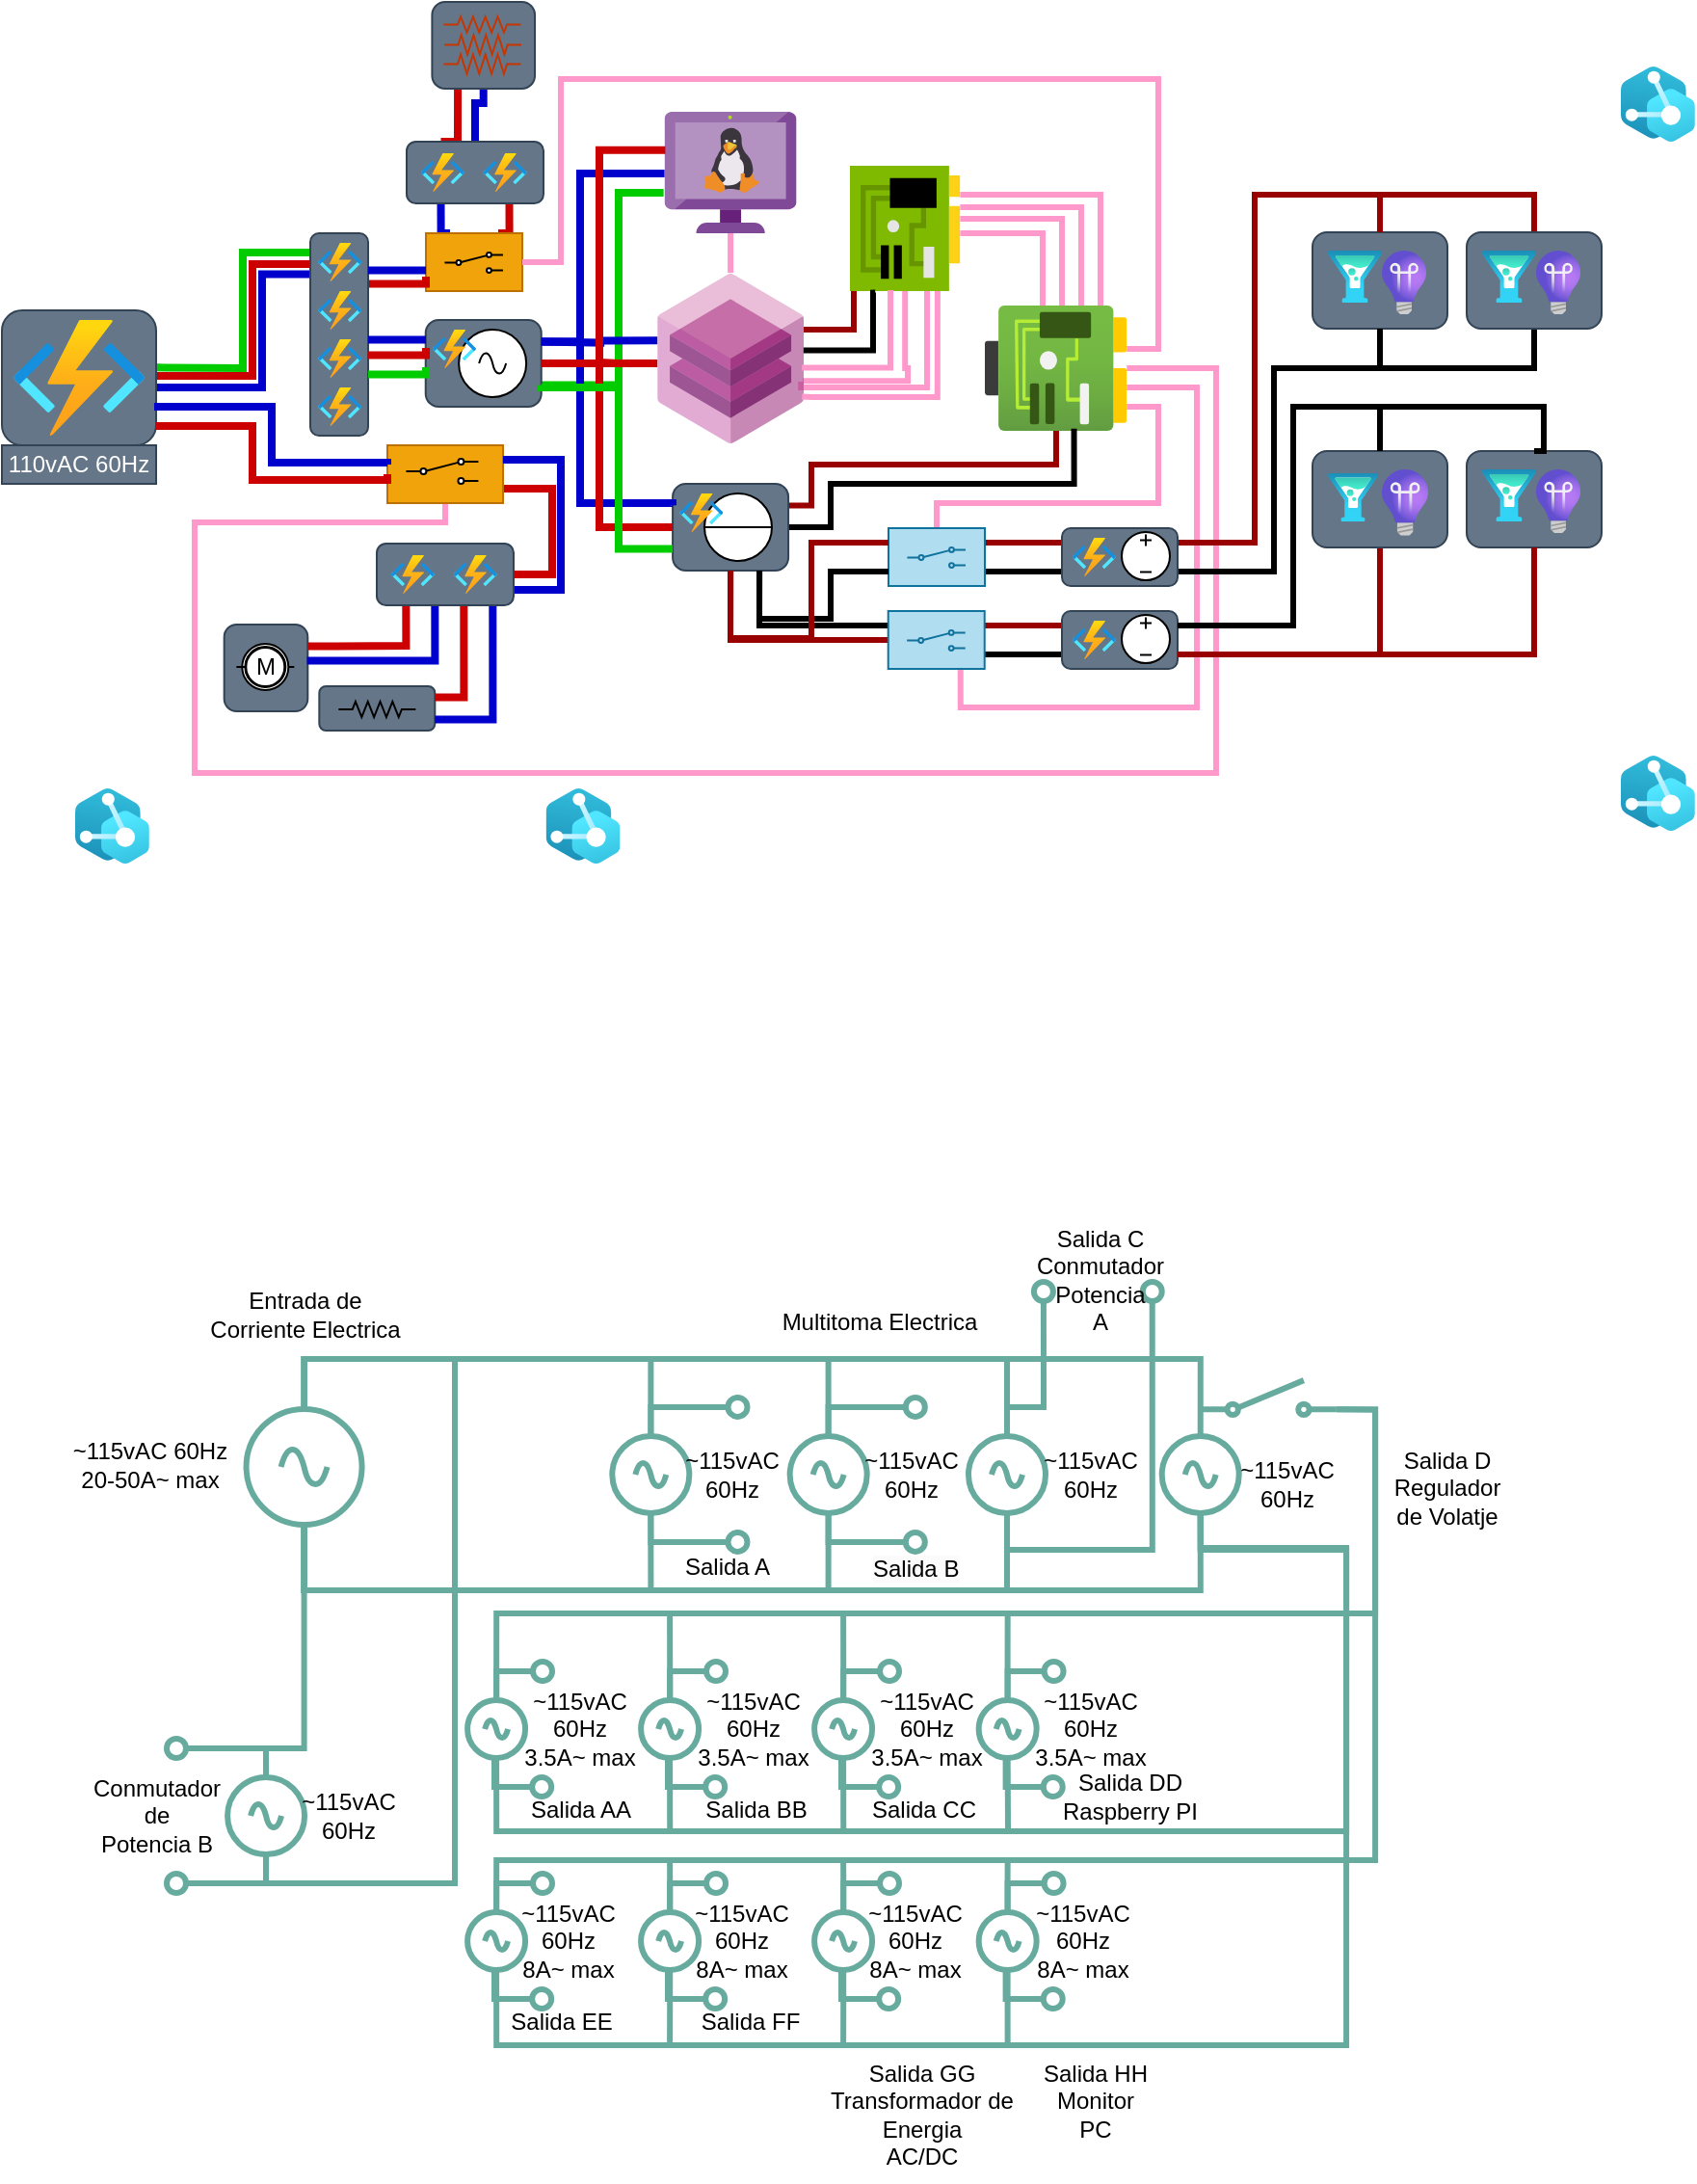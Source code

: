 <mxfile version="20.8.16" type="device"><diagram name="Página-1" id="dRkOR9wV349qCD8iK7tt"><mxGraphModel dx="942" dy="1735" grid="0" gridSize="10" guides="1" tooltips="1" connect="1" arrows="1" fold="1" page="1" pageScale="1" pageWidth="827" pageHeight="1169" math="0" shadow="0"><root><mxCell id="0"/><mxCell id="1" parent="0"/><mxCell id="8WL19in0UVFkNeJVo93V-125" value="" style="rounded=1;whiteSpace=wrap;html=1;strokeColor=#314354;fontSize=10;fillColor=#647687;fontColor=#ffffff;" parent="1" vertex="1"><mxGeometry x="690" y="-1040.5" width="70" height="50" as="geometry"/></mxCell><mxCell id="8WL19in0UVFkNeJVo93V-34" value="" style="rounded=1;whiteSpace=wrap;html=1;fontSize=10;fillColor=#647687;fontColor=#ffffff;strokeColor=#314354;" parent="1" vertex="1"><mxGeometry x="174.66" y="-805" width="60" height="23" as="geometry"/></mxCell><mxCell id="8WL19in0UVFkNeJVo93V-30" value="" style="rounded=1;whiteSpace=wrap;html=1;fontSize=10;fillColor=#647687;fontColor=#ffffff;strokeColor=#314354;" parent="1" vertex="1"><mxGeometry x="125.33" y="-837" width="43.33" height="45" as="geometry"/></mxCell><mxCell id="8WL19in0UVFkNeJVo93V-79" style="edgeStyle=orthogonalEdgeStyle;rounded=0;orthogonalLoop=1;jettySize=auto;html=1;exitX=0.25;exitY=0;exitDx=0;exitDy=0;entryX=0.25;entryY=1;entryDx=0;entryDy=0;strokeColor=#0000CC;strokeWidth=4;fontSize=10;endArrow=none;endFill=0;" parent="1" source="8WL19in0UVFkNeJVo93V-15" target="8WL19in0UVFkNeJVo93V-65" edge="1"><mxGeometry relative="1" as="geometry"/></mxCell><mxCell id="8WL19in0UVFkNeJVo93V-80" style="edgeStyle=orthogonalEdgeStyle;rounded=0;orthogonalLoop=1;jettySize=auto;html=1;exitX=0.75;exitY=0;exitDx=0;exitDy=0;entryX=0.75;entryY=1;entryDx=0;entryDy=0;strokeColor=#CC0000;strokeWidth=4;fontSize=10;endArrow=none;endFill=0;" parent="1" source="8WL19in0UVFkNeJVo93V-15" target="8WL19in0UVFkNeJVo93V-65" edge="1"><mxGeometry relative="1" as="geometry"/></mxCell><mxCell id="8WL19in0UVFkNeJVo93V-15" value="" style="rounded=0;whiteSpace=wrap;html=1;fillColor=#f0a30a;fontColor=#000000;strokeColor=#BD7000;" parent="1" vertex="1"><mxGeometry x="230" y="-1040" width="50" height="30" as="geometry"/></mxCell><mxCell id="8WL19in0UVFkNeJVo93V-18" style="edgeStyle=orthogonalEdgeStyle;rounded=0;orthogonalLoop=1;jettySize=auto;html=1;exitX=1.002;exitY=0.424;exitDx=0;exitDy=0;entryX=0;entryY=0.095;entryDx=0;entryDy=0;entryPerimeter=0;strokeColor=#00CC00;strokeWidth=4;endArrow=none;endFill=0;exitPerimeter=0;" parent="1" edge="1"><mxGeometry relative="1" as="geometry"><mxPoint x="90.16" y="-970.32" as="sourcePoint"/><mxPoint x="175" y="-1030.025" as="targetPoint"/><Array as="points"><mxPoint x="95" y="-970"/><mxPoint x="135" y="-970"/><mxPoint x="135" y="-1030"/></Array></mxGeometry></mxCell><mxCell id="8WL19in0UVFkNeJVo93V-19" style="edgeStyle=orthogonalEdgeStyle;rounded=0;orthogonalLoop=1;jettySize=auto;html=1;entryX=0.019;entryY=0.174;entryDx=0;entryDy=0;entryPerimeter=0;strokeColor=#CC0000;strokeWidth=4;endArrow=none;endFill=0;" parent="1" edge="1"><mxGeometry relative="1" as="geometry"><mxPoint x="90" y="-966" as="sourcePoint"/><mxPoint x="170.57" y="-1022.73" as="targetPoint"/><Array as="points"><mxPoint x="140" y="-966"/><mxPoint x="140" y="-1024"/><mxPoint x="171" y="-1024"/></Array></mxGeometry></mxCell><mxCell id="8WL19in0UVFkNeJVo93V-20" style="edgeStyle=orthogonalEdgeStyle;rounded=0;orthogonalLoop=1;jettySize=auto;html=1;exitX=1;exitY=0.75;exitDx=0;exitDy=0;entryX=0;entryY=0.25;entryDx=0;entryDy=0;strokeColor=#0000CC;strokeWidth=4;endArrow=none;endFill=0;" parent="1" edge="1"><mxGeometry relative="1" as="geometry"><mxPoint x="85" y="-952.5" as="sourcePoint"/><mxPoint x="170" y="-1018.75" as="targetPoint"/><Array as="points"><mxPoint x="85" y="-960"/><mxPoint x="145" y="-960"/><mxPoint x="145" y="-1019"/></Array></mxGeometry></mxCell><mxCell id="8WL19in0UVFkNeJVo93V-7" value="" style="rounded=1;whiteSpace=wrap;html=1;fillColor=#647687;fontColor=#ffffff;strokeColor=#314354;" parent="1" vertex="1"><mxGeometry x="10" y="-1000" width="80" height="70" as="geometry"/></mxCell><mxCell id="8WL19in0UVFkNeJVo93V-102" style="edgeStyle=orthogonalEdgeStyle;rounded=0;orthogonalLoop=1;jettySize=auto;html=1;strokeColor=#FF99CC;strokeWidth=3;fontSize=10;endArrow=none;endFill=0;" parent="1" source="8WL19in0UVFkNeJVo93V-1" target="8WL19in0UVFkNeJVo93V-4" edge="1"><mxGeometry relative="1" as="geometry"><Array as="points"><mxPoint x="580" y="-1060"/></Array></mxGeometry></mxCell><mxCell id="8WL19in0UVFkNeJVo93V-103" style="edgeStyle=orthogonalEdgeStyle;rounded=0;orthogonalLoop=1;jettySize=auto;html=1;strokeColor=#FF99CC;strokeWidth=3;fontSize=10;endArrow=none;endFill=0;entryX=0.993;entryY=0.63;entryDx=0;entryDy=0;entryPerimeter=0;" parent="1" source="8WL19in0UVFkNeJVo93V-1" target="8WL19in0UVFkNeJVo93V-43" edge="1"><mxGeometry relative="1" as="geometry"><mxPoint x="500" y="-960.0" as="targetPoint"/><Array as="points"><mxPoint x="479" y="-970"/><mxPoint x="480" y="-970"/><mxPoint x="480" y="-963"/></Array></mxGeometry></mxCell><mxCell id="8WL19in0UVFkNeJVo93V-104" style="edgeStyle=orthogonalEdgeStyle;rounded=0;orthogonalLoop=1;jettySize=auto;html=1;entryX=0.981;entryY=0.634;entryDx=0;entryDy=0;entryPerimeter=0;strokeColor=#FF99CC;strokeWidth=3;fontSize=10;endArrow=none;endFill=0;" parent="1" source="8WL19in0UVFkNeJVo93V-1" target="8WL19in0UVFkNeJVo93V-43" edge="1"><mxGeometry relative="1" as="geometry"><Array as="points"><mxPoint x="490" y="-960"/><mxPoint x="425" y="-960"/></Array></mxGeometry></mxCell><mxCell id="8WL19in0UVFkNeJVo93V-1" value="" style="sketch=0;aspect=fixed;html=1;points=[];align=center;image;fontSize=12;image=img/lib/mscae/NetworkInterfaceCard.svg;" parent="1" vertex="1"><mxGeometry x="450" y="-1075" width="57.2" height="65" as="geometry"/></mxCell><mxCell id="8WL19in0UVFkNeJVo93V-109" style="edgeStyle=orthogonalEdgeStyle;rounded=0;orthogonalLoop=1;jettySize=auto;html=1;entryX=1;entryY=0.5;entryDx=0;entryDy=0;strokeColor=#FF99CC;strokeWidth=3;fontSize=10;endArrow=none;endFill=0;" parent="1" source="8WL19in0UVFkNeJVo93V-4" target="8WL19in0UVFkNeJVo93V-15" edge="1"><mxGeometry relative="1" as="geometry"><Array as="points"><mxPoint x="610" y="-980"/><mxPoint x="610" y="-1120"/><mxPoint x="300" y="-1120"/><mxPoint x="300" y="-1025"/></Array></mxGeometry></mxCell><mxCell id="8WL19in0UVFkNeJVo93V-110" style="edgeStyle=orthogonalEdgeStyle;rounded=0;orthogonalLoop=1;jettySize=auto;html=1;strokeColor=#FF99CC;strokeWidth=3;fontSize=10;endArrow=none;endFill=0;" parent="1" source="8WL19in0UVFkNeJVo93V-4" target="8WL19in0UVFkNeJVo93V-54" edge="1"><mxGeometry relative="1" as="geometry"><Array as="points"><mxPoint x="610" y="-950"/><mxPoint x="610" y="-900"/><mxPoint x="495" y="-900"/></Array></mxGeometry></mxCell><mxCell id="8WL19in0UVFkNeJVo93V-111" style="edgeStyle=orthogonalEdgeStyle;rounded=0;orthogonalLoop=1;jettySize=auto;html=1;entryX=0.75;entryY=1;entryDx=0;entryDy=0;strokeColor=#FF99CC;strokeWidth=3;fontSize=10;endArrow=none;endFill=0;" parent="1" source="8WL19in0UVFkNeJVo93V-4" target="8WL19in0UVFkNeJVo93V-56" edge="1"><mxGeometry relative="1" as="geometry"><Array as="points"><mxPoint x="630" y="-960"/><mxPoint x="630" y="-794"/><mxPoint x="507" y="-794"/></Array></mxGeometry></mxCell><mxCell id="8WL19in0UVFkNeJVo93V-113" style="edgeStyle=orthogonalEdgeStyle;rounded=0;orthogonalLoop=1;jettySize=auto;html=1;entryX=0.5;entryY=1;entryDx=0;entryDy=0;strokeColor=#FF99CC;strokeWidth=3;fontSize=10;endArrow=none;endFill=0;" parent="1" source="8WL19in0UVFkNeJVo93V-4" target="8WL19in0UVFkNeJVo93V-21" edge="1"><mxGeometry relative="1" as="geometry"><Array as="points"><mxPoint x="640" y="-970"/><mxPoint x="640" y="-760"/><mxPoint x="110" y="-760"/><mxPoint x="110" y="-890"/><mxPoint x="240" y="-890"/></Array></mxGeometry></mxCell><mxCell id="8WL19in0UVFkNeJVo93V-4" value="" style="aspect=fixed;html=1;points=[];align=center;image;fontSize=12;image=img/lib/azure2/networking/Network_Interfaces.svg;" parent="1" vertex="1"><mxGeometry x="520" y="-1002.5" width="73.66" height="65" as="geometry"/></mxCell><mxCell id="8WL19in0UVFkNeJVo93V-6" value="" style="aspect=fixed;html=1;points=[];align=center;image;fontSize=12;image=img/lib/azure2/compute/Function_Apps.svg;" parent="1" vertex="1"><mxGeometry x="16" y="-995" width="68" height="60" as="geometry"/></mxCell><mxCell id="8WL19in0UVFkNeJVo93V-8" value="110vAC 60Hz" style="rounded=0;whiteSpace=wrap;html=1;fillColor=#647687;fontColor=#ffffff;strokeColor=#314354;" parent="1" vertex="1"><mxGeometry x="10" y="-930" width="80" height="20" as="geometry"/></mxCell><mxCell id="8WL19in0UVFkNeJVo93V-16" style="edgeStyle=orthogonalEdgeStyle;rounded=0;orthogonalLoop=1;jettySize=auto;html=1;exitX=1;exitY=0.25;exitDx=0;exitDy=0;entryX=0;entryY=0.75;entryDx=0;entryDy=0;endArrow=none;endFill=0;strokeWidth=4;fillColor=#e51400;strokeColor=#CC0000;" parent="1" source="8WL19in0UVFkNeJVo93V-9" target="8WL19in0UVFkNeJVo93V-15" edge="1"><mxGeometry relative="1" as="geometry"/></mxCell><mxCell id="8WL19in0UVFkNeJVo93V-9" value="" style="rounded=1;whiteSpace=wrap;html=1;fillColor=#647687;fontColor=#ffffff;strokeColor=#314354;" parent="1" vertex="1"><mxGeometry x="170" y="-1040" width="30" height="105" as="geometry"/></mxCell><mxCell id="8WL19in0UVFkNeJVo93V-10" value="" style="aspect=fixed;html=1;points=[];align=center;image;fontSize=12;image=img/lib/azure2/compute/Function_Apps.svg;" parent="1" vertex="1"><mxGeometry x="174" y="-1035" width="22.67" height="20" as="geometry"/></mxCell><mxCell id="8WL19in0UVFkNeJVo93V-11" value="" style="aspect=fixed;html=1;points=[];align=center;image;fontSize=12;image=img/lib/azure2/compute/Function_Apps.svg;" parent="1" vertex="1"><mxGeometry x="174" y="-1010" width="22.67" height="20" as="geometry"/></mxCell><mxCell id="8WL19in0UVFkNeJVo93V-12" value="" style="aspect=fixed;html=1;points=[];align=center;image;fontSize=12;image=img/lib/azure2/compute/Function_Apps.svg;" parent="1" vertex="1"><mxGeometry x="174" y="-985" width="22.67" height="20" as="geometry"/></mxCell><mxCell id="8WL19in0UVFkNeJVo93V-13" value="" style="aspect=fixed;html=1;points=[];align=center;image;fontSize=12;image=img/lib/azure2/compute/Function_Apps.svg;" parent="1" vertex="1"><mxGeometry x="174" y="-960" width="22.67" height="20" as="geometry"/></mxCell><mxCell id="8WL19in0UVFkNeJVo93V-14" value="" style="shape=mxgraph.electrical.electro-mechanical.twoWaySwitch;aspect=fixed;elSwitchState=2;" parent="1" vertex="1"><mxGeometry x="239.71" y="-1030" width="30.29" height="10.5" as="geometry"/></mxCell><mxCell id="8WL19in0UVFkNeJVo93V-17" style="edgeStyle=orthogonalEdgeStyle;rounded=0;orthogonalLoop=1;jettySize=auto;html=1;exitX=1;exitY=0.25;exitDx=0;exitDy=0;entryX=0;entryY=0.75;entryDx=0;entryDy=0;endArrow=none;endFill=0;strokeWidth=4;fillColor=#e51400;strokeColor=#0000CC;" parent="1" edge="1"><mxGeometry relative="1" as="geometry"><mxPoint x="200" y="-1020.75" as="sourcePoint"/><mxPoint x="230" y="-1020.75" as="targetPoint"/></mxGeometry></mxCell><mxCell id="8WL19in0UVFkNeJVo93V-71" style="edgeStyle=orthogonalEdgeStyle;rounded=0;orthogonalLoop=1;jettySize=auto;html=1;exitX=1;exitY=0.75;exitDx=0;exitDy=0;entryX=1;entryY=0.5;entryDx=0;entryDy=0;strokeColor=#CC0000;strokeWidth=4;fontSize=10;endArrow=none;endFill=0;" parent="1" source="8WL19in0UVFkNeJVo93V-21" target="8WL19in0UVFkNeJVo93V-68" edge="1"><mxGeometry relative="1" as="geometry"/></mxCell><mxCell id="8WL19in0UVFkNeJVo93V-21" value="" style="rounded=0;whiteSpace=wrap;html=1;fillColor=#f0a30a;fontColor=#000000;strokeColor=#BD7000;" parent="1" vertex="1"><mxGeometry x="210" y="-930" width="60" height="30" as="geometry"/></mxCell><mxCell id="8WL19in0UVFkNeJVo93V-22" value="" style="shape=mxgraph.electrical.electro-mechanical.twoWaySwitch;aspect=fixed;elSwitchState=2;" parent="1" vertex="1"><mxGeometry x="219.71" y="-923" width="37.5" height="13" as="geometry"/></mxCell><mxCell id="8WL19in0UVFkNeJVo93V-23" style="edgeStyle=orthogonalEdgeStyle;rounded=0;orthogonalLoop=1;jettySize=auto;html=1;exitX=1.012;exitY=0.686;exitDx=0;exitDy=0;strokeColor=#0000CC;strokeWidth=4;endArrow=none;endFill=0;exitPerimeter=0;" parent="1" source="8WL19in0UVFkNeJVo93V-7" edge="1"><mxGeometry relative="1" as="geometry"><mxPoint x="95" y="-942.5" as="sourcePoint"/><mxPoint x="210" y="-920" as="targetPoint"/><Array as="points"><mxPoint x="91" y="-950"/><mxPoint x="150" y="-950"/><mxPoint x="150" y="-921"/><mxPoint x="210" y="-921"/></Array></mxGeometry></mxCell><mxCell id="8WL19in0UVFkNeJVo93V-24" style="edgeStyle=orthogonalEdgeStyle;rounded=0;orthogonalLoop=1;jettySize=auto;html=1;entryX=0;entryY=0.5;entryDx=0;entryDy=0;strokeColor=#CC0000;strokeWidth=4;endArrow=none;endFill=0;" parent="1" target="8WL19in0UVFkNeJVo93V-21" edge="1"><mxGeometry relative="1" as="geometry"><mxPoint x="90" y="-940" as="sourcePoint"/><mxPoint x="180.57" y="-908.73" as="targetPoint"/><Array as="points"><mxPoint x="90" y="-940"/><mxPoint x="140" y="-940"/><mxPoint x="140" y="-912"/></Array></mxGeometry></mxCell><mxCell id="8WL19in0UVFkNeJVo93V-27" value="" style="verticalLabelPosition=bottom;shadow=0;dashed=0;align=center;html=1;verticalAlign=top;shape=mxgraph.electrical.rot_mech.synchro;rotation=90;" parent="1" vertex="1"><mxGeometry x="134.66" y="-830" width="24" height="30" as="geometry"/></mxCell><mxCell id="8WL19in0UVFkNeJVo93V-28" value="M" style="ellipse;whiteSpace=wrap;html=1;aspect=fixed;" parent="1" vertex="1"><mxGeometry x="136.66" y="-825" width="20" height="20" as="geometry"/></mxCell><mxCell id="8WL19in0UVFkNeJVo93V-31" style="edgeStyle=orthogonalEdgeStyle;rounded=0;orthogonalLoop=1;jettySize=auto;html=1;entryX=0.25;entryY=1;entryDx=0;entryDy=0;strokeColor=#CC0000;strokeWidth=4;endArrow=none;endFill=0;exitX=1;exitY=0.25;exitDx=0;exitDy=0;" parent="1" source="8WL19in0UVFkNeJVo93V-30" edge="1"><mxGeometry relative="1" as="geometry"><mxPoint x="136.66" y="-833" as="sourcePoint"/><mxPoint x="219.66" y="-847" as="targetPoint"/><Array as="points"><mxPoint x="184.66" y="-826"/><mxPoint x="219.66" y="-826"/></Array></mxGeometry></mxCell><mxCell id="8WL19in0UVFkNeJVo93V-32" style="edgeStyle=orthogonalEdgeStyle;rounded=0;orthogonalLoop=1;jettySize=auto;html=1;strokeColor=#0000CC;strokeWidth=4;endArrow=none;endFill=0;exitX=0.991;exitY=0.417;exitDx=0;exitDy=0;entryX=0.5;entryY=1;entryDx=0;entryDy=0;exitPerimeter=0;" parent="1" source="8WL19in0UVFkNeJVo93V-30" edge="1"><mxGeometry relative="1" as="geometry"><mxPoint x="174.66" y="-807" as="sourcePoint"/><mxPoint x="234.66" y="-847" as="targetPoint"/><Array as="points"><mxPoint x="234.66" y="-818"/></Array></mxGeometry></mxCell><mxCell id="8WL19in0UVFkNeJVo93V-33" value="" style="pointerEvents=1;verticalLabelPosition=bottom;shadow=0;dashed=0;align=center;html=1;verticalAlign=top;shape=mxgraph.electrical.resistors.resistor_2;fontSize=10;" parent="1" vertex="1"><mxGeometry x="184.66" y="-797" width="40" height="8" as="geometry"/></mxCell><mxCell id="8WL19in0UVFkNeJVo93V-35" style="edgeStyle=orthogonalEdgeStyle;rounded=0;orthogonalLoop=1;jettySize=auto;html=1;strokeColor=#0000CC;strokeWidth=4;endArrow=none;endFill=0;entryX=1;entryY=1;entryDx=0;entryDy=0;exitX=1;exitY=0.75;exitDx=0;exitDy=0;" parent="1" source="8WL19in0UVFkNeJVo93V-34" edge="1"><mxGeometry relative="1" as="geometry"><mxPoint x="251.87" y="-782" as="sourcePoint"/><mxPoint x="264.66" y="-847" as="targetPoint"/><Array as="points"><mxPoint x="264.66" y="-788"/></Array></mxGeometry></mxCell><mxCell id="8WL19in0UVFkNeJVo93V-36" style="edgeStyle=orthogonalEdgeStyle;rounded=0;orthogonalLoop=1;jettySize=auto;html=1;entryX=0.75;entryY=1;entryDx=0;entryDy=0;strokeColor=#CC0000;strokeWidth=4;endArrow=none;endFill=0;exitX=1;exitY=0.25;exitDx=0;exitDy=0;" parent="1" source="8WL19in0UVFkNeJVo93V-34" edge="1"><mxGeometry relative="1" as="geometry"><mxPoint x="289.66" y="-815.75" as="sourcePoint"/><mxPoint x="249.66" y="-847" as="targetPoint"/><Array as="points"><mxPoint x="249.66" y="-799"/></Array></mxGeometry></mxCell><mxCell id="8WL19in0UVFkNeJVo93V-84" style="edgeStyle=orthogonalEdgeStyle;rounded=0;orthogonalLoop=1;jettySize=auto;html=1;exitX=1;exitY=0.75;exitDx=0;exitDy=0;entryX=-0.007;entryY=0.666;entryDx=0;entryDy=0;entryPerimeter=0;strokeColor=#00CC00;strokeWidth=4;fontSize=10;endArrow=none;endFill=0;" parent="1" source="8WL19in0UVFkNeJVo93V-39" target="8WL19in0UVFkNeJVo93V-42" edge="1"><mxGeometry relative="1" as="geometry"><Array as="points"><mxPoint x="330" y="-961"/><mxPoint x="330" y="-1061"/></Array></mxGeometry></mxCell><mxCell id="8WL19in0UVFkNeJVo93V-39" value="" style="rounded=1;whiteSpace=wrap;html=1;fillColor=#647687;fontColor=#ffffff;strokeColor=#314354;" parent="1" vertex="1"><mxGeometry x="229.86" y="-995" width="60" height="45" as="geometry"/></mxCell><mxCell id="8WL19in0UVFkNeJVo93V-37" value="" style="pointerEvents=1;verticalLabelPosition=bottom;shadow=0;dashed=0;align=center;html=1;verticalAlign=top;shape=mxgraph.electrical.signal_sources.source;aspect=fixed;points=[[0.5,0,0],[1,0.5,0],[0.5,1,0],[0,0.5,0]];elSignalType=ac;fontSize=10;" parent="1" vertex="1"><mxGeometry x="247.07" y="-990" width="35" height="35" as="geometry"/></mxCell><mxCell id="8WL19in0UVFkNeJVo93V-38" value="" style="aspect=fixed;html=1;points=[];align=center;image;fontSize=12;image=img/lib/azure2/compute/Function_Apps.svg;" parent="1" vertex="1"><mxGeometry x="233.38" y="-990" width="22.66" height="20" as="geometry"/></mxCell><mxCell id="8WL19in0UVFkNeJVo93V-40" style="edgeStyle=orthogonalEdgeStyle;rounded=0;orthogonalLoop=1;jettySize=auto;html=1;exitX=1;exitY=0.25;exitDx=0;exitDy=0;entryX=0;entryY=0.75;entryDx=0;entryDy=0;endArrow=none;endFill=0;strokeWidth=4;fillColor=#e51400;strokeColor=#0000CC;" parent="1" edge="1"><mxGeometry relative="1" as="geometry"><mxPoint x="200" y="-984.75" as="sourcePoint"/><mxPoint x="230" y="-984.75" as="targetPoint"/></mxGeometry></mxCell><mxCell id="8WL19in0UVFkNeJVo93V-41" style="edgeStyle=orthogonalEdgeStyle;rounded=0;orthogonalLoop=1;jettySize=auto;html=1;exitX=1;exitY=0.25;exitDx=0;exitDy=0;entryX=0;entryY=0.75;entryDx=0;entryDy=0;endArrow=none;endFill=0;strokeWidth=4;fillColor=#e51400;strokeColor=#CC0000;" parent="1" edge="1"><mxGeometry relative="1" as="geometry"><mxPoint x="200" y="-976.75" as="sourcePoint"/><mxPoint x="230" y="-980.5" as="targetPoint"/></mxGeometry></mxCell><mxCell id="8WL19in0UVFkNeJVo93V-42" value="" style="sketch=0;aspect=fixed;html=1;points=[];align=center;image;fontSize=12;image=img/lib/mscae/VM_Linux_Non_Azure.svg;" parent="1" vertex="1"><mxGeometry x="353.8" y="-1103" width="68.48" height="63" as="geometry"/></mxCell><mxCell id="8WL19in0UVFkNeJVo93V-114" style="edgeStyle=orthogonalEdgeStyle;rounded=0;orthogonalLoop=1;jettySize=auto;html=1;strokeColor=#FF99CC;strokeWidth=3;fontSize=10;endArrow=none;endFill=0;" parent="1" source="8WL19in0UVFkNeJVo93V-43" target="8WL19in0UVFkNeJVo93V-42" edge="1"><mxGeometry relative="1" as="geometry"/></mxCell><mxCell id="8WL19in0UVFkNeJVo93V-43" value="" style="aspect=fixed;html=1;points=[];align=center;image;fontSize=12;image=img/lib/azure2/other/Reserved_Capacity_Groups.svg;" parent="1" vertex="1"><mxGeometry x="350.08" y="-1019.5" width="75.92" height="89" as="geometry"/></mxCell><mxCell id="8WL19in0UVFkNeJVo93V-86" style="edgeStyle=orthogonalEdgeStyle;rounded=0;orthogonalLoop=1;jettySize=auto;html=1;exitX=1;exitY=0.25;exitDx=0;exitDy=0;strokeColor=#990000;strokeWidth=3;fontSize=10;endArrow=none;endFill=0;" parent="1" source="8WL19in0UVFkNeJVo93V-44" target="8WL19in0UVFkNeJVo93V-4" edge="1"><mxGeometry relative="1" as="geometry"><Array as="points"><mxPoint x="430" y="-899"/><mxPoint x="430" y="-920"/><mxPoint x="557" y="-920"/></Array></mxGeometry></mxCell><mxCell id="8WL19in0UVFkNeJVo93V-87" style="edgeStyle=orthogonalEdgeStyle;rounded=0;orthogonalLoop=1;jettySize=auto;html=1;exitX=1;exitY=0.5;exitDx=0;exitDy=0;entryX=0.628;entryY=0.983;entryDx=0;entryDy=0;strokeColor=#000000;strokeWidth=3;fontSize=10;endArrow=none;endFill=0;entryPerimeter=0;" parent="1" source="8WL19in0UVFkNeJVo93V-44" target="8WL19in0UVFkNeJVo93V-4" edge="1"><mxGeometry relative="1" as="geometry"><Array as="points"><mxPoint x="440" y="-887"/><mxPoint x="440" y="-910"/><mxPoint x="566" y="-910"/></Array></mxGeometry></mxCell><mxCell id="8WL19in0UVFkNeJVo93V-88" style="edgeStyle=orthogonalEdgeStyle;rounded=0;orthogonalLoop=1;jettySize=auto;html=1;exitX=0.75;exitY=1;exitDx=0;exitDy=0;entryX=0;entryY=0.25;entryDx=0;entryDy=0;strokeColor=#000000;strokeWidth=3;fontSize=10;endArrow=none;endFill=0;" parent="1" source="8WL19in0UVFkNeJVo93V-44" target="8WL19in0UVFkNeJVo93V-56" edge="1"><mxGeometry relative="1" as="geometry"/></mxCell><mxCell id="8WL19in0UVFkNeJVo93V-89" style="edgeStyle=orthogonalEdgeStyle;rounded=0;orthogonalLoop=1;jettySize=auto;html=1;exitX=0.5;exitY=1;exitDx=0;exitDy=0;entryX=0;entryY=0.5;entryDx=0;entryDy=0;strokeColor=#990000;strokeWidth=3;fontSize=10;endArrow=none;endFill=0;" parent="1" source="8WL19in0UVFkNeJVo93V-44" target="8WL19in0UVFkNeJVo93V-56" edge="1"><mxGeometry relative="1" as="geometry"/></mxCell><mxCell id="8WL19in0UVFkNeJVo93V-44" value="" style="rounded=1;whiteSpace=wrap;html=1;fillColor=#647687;fontColor=#ffffff;strokeColor=#314354;" parent="1" vertex="1"><mxGeometry x="358.04" y="-910" width="60" height="45" as="geometry"/></mxCell><mxCell id="8WL19in0UVFkNeJVo93V-47" value="" style="pointerEvents=1;verticalLabelPosition=bottom;shadow=0;dashed=0;align=center;html=1;verticalAlign=top;shape=mxgraph.electrical.signal_sources.source;aspect=fixed;points=[[0.5,0,0],[1,0.5,0],[0.5,1,0],[0,0.5,0]];elSignalType=ideal;fontSize=10;" parent="1" vertex="1"><mxGeometry x="374.5" y="-905" width="35" height="35" as="geometry"/></mxCell><mxCell id="8WL19in0UVFkNeJVo93V-46" value="" style="aspect=fixed;html=1;points=[];align=center;image;fontSize=12;image=img/lib/azure2/compute/Function_Apps.svg;" parent="1" vertex="1"><mxGeometry x="361.56" y="-905" width="22.66" height="20" as="geometry"/></mxCell><mxCell id="8WL19in0UVFkNeJVo93V-48" style="edgeStyle=orthogonalEdgeStyle;rounded=0;orthogonalLoop=1;jettySize=auto;html=1;exitX=1;exitY=0.25;exitDx=0;exitDy=0;entryX=0;entryY=0.395;entryDx=0;entryDy=0;endArrow=none;endFill=0;strokeWidth=4;fillColor=#e51400;strokeColor=#0000CC;entryPerimeter=0;" parent="1" target="8WL19in0UVFkNeJVo93V-43" edge="1"><mxGeometry relative="1" as="geometry"><mxPoint x="290" y="-983.75" as="sourcePoint"/><mxPoint x="320" y="-983.75" as="targetPoint"/></mxGeometry></mxCell><mxCell id="8WL19in0UVFkNeJVo93V-49" style="edgeStyle=orthogonalEdgeStyle;rounded=0;orthogonalLoop=1;jettySize=auto;html=1;exitX=1;exitY=0.5;exitDx=0;exitDy=0;endArrow=none;endFill=0;strokeWidth=4;fillColor=#e51400;strokeColor=#CC0000;" parent="1" source="8WL19in0UVFkNeJVo93V-39" target="8WL19in0UVFkNeJVo93V-43" edge="1"><mxGeometry relative="1" as="geometry"><mxPoint x="210" y="-966.75" as="sourcePoint"/><mxPoint x="240" y="-970.5" as="targetPoint"/><Array as="points"><mxPoint x="320" y="-973"/><mxPoint x="320" y="-973"/></Array></mxGeometry></mxCell><mxCell id="8WL19in0UVFkNeJVo93V-50" style="edgeStyle=orthogonalEdgeStyle;rounded=0;orthogonalLoop=1;jettySize=auto;html=1;exitX=1;exitY=0.25;exitDx=0;exitDy=0;endArrow=none;endFill=0;strokeWidth=4;fillColor=#e51400;strokeColor=#0000CC;" parent="1" source="8WL19in0UVFkNeJVo93V-39" target="8WL19in0UVFkNeJVo93V-42" edge="1"><mxGeometry relative="1" as="geometry"><mxPoint x="300" y="-973.75" as="sourcePoint"/><mxPoint x="360.08" y="-974.345" as="targetPoint"/><Array as="points"><mxPoint x="310" y="-984"/><mxPoint x="310" y="-1071"/></Array></mxGeometry></mxCell><mxCell id="8WL19in0UVFkNeJVo93V-51" style="edgeStyle=orthogonalEdgeStyle;rounded=0;orthogonalLoop=1;jettySize=auto;html=1;exitX=1;exitY=0.5;exitDx=0;exitDy=0;endArrow=none;endFill=0;strokeWidth=4;fillColor=#e51400;strokeColor=#CC0000;entryX=0.006;entryY=0.316;entryDx=0;entryDy=0;entryPerimeter=0;" parent="1" source="8WL19in0UVFkNeJVo93V-39" target="8WL19in0UVFkNeJVo93V-42" edge="1"><mxGeometry relative="1" as="geometry"><mxPoint x="299.86" y="-962.5" as="sourcePoint"/><mxPoint x="360.08" y="-962.514" as="targetPoint"/><Array as="points"><mxPoint x="330" y="-973"/><mxPoint x="320" y="-973"/><mxPoint x="320" y="-1083"/></Array></mxGeometry></mxCell><mxCell id="8WL19in0UVFkNeJVo93V-52" style="edgeStyle=orthogonalEdgeStyle;rounded=0;orthogonalLoop=1;jettySize=auto;html=1;exitX=1;exitY=0.25;exitDx=0;exitDy=0;endArrow=none;endFill=0;strokeWidth=4;fillColor=#e51400;strokeColor=#0000CC;entryX=0;entryY=0.25;entryDx=0;entryDy=0;" parent="1" source="8WL19in0UVFkNeJVo93V-39" target="8WL19in0UVFkNeJVo93V-44" edge="1"><mxGeometry relative="1" as="geometry"><mxPoint x="299.86" y="-973.75" as="sourcePoint"/><mxPoint x="363.8" y="-1060.971" as="targetPoint"/><Array as="points"><mxPoint x="310" y="-984"/><mxPoint x="310" y="-900"/><mxPoint x="358" y="-900"/></Array></mxGeometry></mxCell><mxCell id="8WL19in0UVFkNeJVo93V-53" style="edgeStyle=orthogonalEdgeStyle;rounded=0;orthogonalLoop=1;jettySize=auto;html=1;exitX=1;exitY=0.5;exitDx=0;exitDy=0;endArrow=none;endFill=0;strokeWidth=4;fillColor=#e51400;strokeColor=#CC0000;entryX=0;entryY=0.5;entryDx=0;entryDy=0;" parent="1" source="8WL19in0UVFkNeJVo93V-39" target="8WL19in0UVFkNeJVo93V-44" edge="1"><mxGeometry relative="1" as="geometry"><mxPoint x="299.86" y="-962.5" as="sourcePoint"/><mxPoint x="360.08" y="-962.514" as="targetPoint"/><Array as="points"><mxPoint x="320" y="-973"/><mxPoint x="320" y="-887"/></Array></mxGeometry></mxCell><mxCell id="8WL19in0UVFkNeJVo93V-90" style="edgeStyle=orthogonalEdgeStyle;rounded=0;orthogonalLoop=1;jettySize=auto;html=1;exitX=1;exitY=0.25;exitDx=0;exitDy=0;entryX=0;entryY=0.25;entryDx=0;entryDy=0;strokeColor=#990000;strokeWidth=3;fontSize=10;endArrow=none;endFill=0;" parent="1" source="8WL19in0UVFkNeJVo93V-54" target="8WL19in0UVFkNeJVo93V-58" edge="1"><mxGeometry relative="1" as="geometry"/></mxCell><mxCell id="8WL19in0UVFkNeJVo93V-91" style="edgeStyle=orthogonalEdgeStyle;rounded=0;orthogonalLoop=1;jettySize=auto;html=1;exitX=1;exitY=0.75;exitDx=0;exitDy=0;entryX=0;entryY=0.75;entryDx=0;entryDy=0;strokeColor=#000000;strokeWidth=3;fontSize=10;endArrow=none;endFill=0;" parent="1" source="8WL19in0UVFkNeJVo93V-54" target="8WL19in0UVFkNeJVo93V-58" edge="1"><mxGeometry relative="1" as="geometry"/></mxCell><mxCell id="8WL19in0UVFkNeJVo93V-54" value="" style="rounded=0;whiteSpace=wrap;html=1;fillColor=#b1ddf0;strokeColor=#10739e;" parent="1" vertex="1"><mxGeometry x="470" y="-887" width="50" height="30" as="geometry"/></mxCell><mxCell id="8WL19in0UVFkNeJVo93V-55" value="" style="shape=mxgraph.electrical.electro-mechanical.twoWaySwitch;aspect=fixed;elSwitchState=2;fillColor=#b1ddf0;strokeColor=#10739e;" parent="1" vertex="1"><mxGeometry x="479.71" y="-877" width="30.29" height="10.5" as="geometry"/></mxCell><mxCell id="8WL19in0UVFkNeJVo93V-92" style="edgeStyle=orthogonalEdgeStyle;rounded=0;orthogonalLoop=1;jettySize=auto;html=1;exitX=1;exitY=0.25;exitDx=0;exitDy=0;entryX=0;entryY=0.25;entryDx=0;entryDy=0;strokeColor=#990000;strokeWidth=3;fontSize=10;endArrow=none;endFill=0;" parent="1" source="8WL19in0UVFkNeJVo93V-56" target="8WL19in0UVFkNeJVo93V-62" edge="1"><mxGeometry relative="1" as="geometry"/></mxCell><mxCell id="8WL19in0UVFkNeJVo93V-93" style="edgeStyle=orthogonalEdgeStyle;rounded=0;orthogonalLoop=1;jettySize=auto;html=1;exitX=1;exitY=0.75;exitDx=0;exitDy=0;entryX=0;entryY=0.75;entryDx=0;entryDy=0;strokeColor=#000000;strokeWidth=3;fontSize=10;endArrow=none;endFill=0;" parent="1" source="8WL19in0UVFkNeJVo93V-56" target="8WL19in0UVFkNeJVo93V-62" edge="1"><mxGeometry relative="1" as="geometry"/></mxCell><mxCell id="8WL19in0UVFkNeJVo93V-56" value="" style="rounded=0;whiteSpace=wrap;html=1;fillColor=#b1ddf0;strokeColor=#10739e;" parent="1" vertex="1"><mxGeometry x="469.86" y="-844" width="50" height="30" as="geometry"/></mxCell><mxCell id="8WL19in0UVFkNeJVo93V-57" value="" style="shape=mxgraph.electrical.electro-mechanical.twoWaySwitch;aspect=fixed;elSwitchState=2;fillColor=#b1ddf0;strokeColor=#10739e;" parent="1" vertex="1"><mxGeometry x="479.57" y="-834" width="30.29" height="10.5" as="geometry"/></mxCell><mxCell id="8WL19in0UVFkNeJVo93V-135" style="edgeStyle=orthogonalEdgeStyle;rounded=0;orthogonalLoop=1;jettySize=auto;html=1;entryX=0.5;entryY=0;entryDx=0;entryDy=0;strokeColor=#990000;strokeWidth=3;fontSize=10;endArrow=none;endFill=0;exitX=1;exitY=0.25;exitDx=0;exitDy=0;" parent="1" source="8WL19in0UVFkNeJVo93V-58" target="8WL19in0UVFkNeJVo93V-125" edge="1"><mxGeometry relative="1" as="geometry"><Array as="points"><mxPoint x="660" y="-879"/><mxPoint x="660" y="-1060"/><mxPoint x="725" y="-1060"/></Array></mxGeometry></mxCell><mxCell id="8WL19in0UVFkNeJVo93V-137" style="edgeStyle=orthogonalEdgeStyle;rounded=0;orthogonalLoop=1;jettySize=auto;html=1;exitX=1;exitY=0.25;exitDx=0;exitDy=0;entryX=0.5;entryY=0;entryDx=0;entryDy=0;strokeColor=#990000;strokeWidth=3;fontSize=10;endArrow=none;endFill=0;" parent="1" source="8WL19in0UVFkNeJVo93V-58" target="8WL19in0UVFkNeJVo93V-126" edge="1"><mxGeometry relative="1" as="geometry"><Array as="points"><mxPoint x="660" y="-879"/><mxPoint x="660" y="-1060"/><mxPoint x="805" y="-1060"/></Array></mxGeometry></mxCell><mxCell id="8WL19in0UVFkNeJVo93V-138" style="edgeStyle=orthogonalEdgeStyle;rounded=0;orthogonalLoop=1;jettySize=auto;html=1;exitX=1;exitY=0.75;exitDx=0;exitDy=0;entryX=0.5;entryY=1;entryDx=0;entryDy=0;strokeColor=#000000;strokeWidth=3;fontSize=10;endArrow=none;endFill=0;" parent="1" source="8WL19in0UVFkNeJVo93V-58" target="8WL19in0UVFkNeJVo93V-125" edge="1"><mxGeometry relative="1" as="geometry"><Array as="points"><mxPoint x="670" y="-864"/><mxPoint x="670" y="-970"/><mxPoint x="725" y="-970"/></Array></mxGeometry></mxCell><mxCell id="8WL19in0UVFkNeJVo93V-139" style="edgeStyle=orthogonalEdgeStyle;rounded=0;orthogonalLoop=1;jettySize=auto;html=1;exitX=1;exitY=0.75;exitDx=0;exitDy=0;strokeColor=#000000;strokeWidth=3;fontSize=10;endArrow=none;endFill=0;" parent="1" source="8WL19in0UVFkNeJVo93V-58" target="8WL19in0UVFkNeJVo93V-126" edge="1"><mxGeometry relative="1" as="geometry"><Array as="points"><mxPoint x="670" y="-864"/><mxPoint x="670" y="-970"/><mxPoint x="805" y="-970"/></Array></mxGeometry></mxCell><mxCell id="8WL19in0UVFkNeJVo93V-58" value="" style="rounded=1;whiteSpace=wrap;html=1;fillColor=#647687;fontColor=#ffffff;strokeColor=#314354;" parent="1" vertex="1"><mxGeometry x="560" y="-887" width="60" height="30" as="geometry"/></mxCell><mxCell id="8WL19in0UVFkNeJVo93V-60" value="" style="aspect=fixed;html=1;points=[];align=center;image;fontSize=12;image=img/lib/azure2/compute/Function_Apps.svg;" parent="1" vertex="1"><mxGeometry x="565.34" y="-882" width="22.66" height="20" as="geometry"/></mxCell><mxCell id="8WL19in0UVFkNeJVo93V-61" value="" style="pointerEvents=1;verticalLabelPosition=bottom;shadow=0;dashed=0;align=center;html=1;verticalAlign=top;shape=mxgraph.electrical.signal_sources.source;aspect=fixed;points=[[0.5,0,0],[1,0.5,0],[0.5,1,0],[0,0.5,0]];elSignalType=dc3;fontSize=10;" parent="1" vertex="1"><mxGeometry x="591" y="-885" width="25" height="25" as="geometry"/></mxCell><mxCell id="8WL19in0UVFkNeJVo93V-136" style="edgeStyle=orthogonalEdgeStyle;rounded=0;orthogonalLoop=1;jettySize=auto;html=1;entryX=0.5;entryY=1;entryDx=0;entryDy=0;strokeColor=#990000;strokeWidth=3;fontSize=10;endArrow=none;endFill=0;exitX=1;exitY=0.75;exitDx=0;exitDy=0;" parent="1" source="8WL19in0UVFkNeJVo93V-62" target="8WL19in0UVFkNeJVo93V-129" edge="1"><mxGeometry relative="1" as="geometry"/></mxCell><mxCell id="8WL19in0UVFkNeJVo93V-62" value="" style="rounded=1;whiteSpace=wrap;html=1;fillColor=#647687;fontColor=#ffffff;strokeColor=#314354;" parent="1" vertex="1"><mxGeometry x="560" y="-844" width="60" height="30" as="geometry"/></mxCell><mxCell id="8WL19in0UVFkNeJVo93V-63" value="" style="aspect=fixed;html=1;points=[];align=center;image;fontSize=12;image=img/lib/azure2/compute/Function_Apps.svg;" parent="1" vertex="1"><mxGeometry x="565.34" y="-839" width="22.66" height="20" as="geometry"/></mxCell><mxCell id="8WL19in0UVFkNeJVo93V-64" value="" style="pointerEvents=1;verticalLabelPosition=bottom;shadow=0;dashed=0;align=center;html=1;verticalAlign=top;shape=mxgraph.electrical.signal_sources.source;aspect=fixed;points=[[0.5,0,0],[1,0.5,0],[0.5,1,0],[0,0.5,0]];elSignalType=dc3;fontSize=10;" parent="1" vertex="1"><mxGeometry x="591" y="-842" width="25" height="25" as="geometry"/></mxCell><mxCell id="8WL19in0UVFkNeJVo93V-81" style="edgeStyle=orthogonalEdgeStyle;rounded=0;orthogonalLoop=1;jettySize=auto;html=1;exitX=0.25;exitY=0;exitDx=0;exitDy=0;entryX=0.25;entryY=1;entryDx=0;entryDy=0;strokeColor=#CC0000;strokeWidth=4;fontSize=10;endArrow=none;endFill=0;" parent="1" source="8WL19in0UVFkNeJVo93V-65" target="8WL19in0UVFkNeJVo93V-73" edge="1"><mxGeometry relative="1" as="geometry"><Array as="points"><mxPoint x="246" y="-1087"/></Array></mxGeometry></mxCell><mxCell id="8WL19in0UVFkNeJVo93V-82" style="edgeStyle=orthogonalEdgeStyle;rounded=0;orthogonalLoop=1;jettySize=auto;html=1;exitX=0.5;exitY=0;exitDx=0;exitDy=0;strokeColor=#0000CC;strokeWidth=4;fontSize=10;endArrow=none;endFill=0;" parent="1" source="8WL19in0UVFkNeJVo93V-65" target="8WL19in0UVFkNeJVo93V-73" edge="1"><mxGeometry relative="1" as="geometry"/></mxCell><mxCell id="8WL19in0UVFkNeJVo93V-65" value="" style="rounded=1;whiteSpace=wrap;html=1;fontSize=10;fillColor=#647687;strokeColor=#314354;fontColor=#ffffff;" parent="1" vertex="1"><mxGeometry x="220" y="-1087.5" width="71" height="32" as="geometry"/></mxCell><mxCell id="8WL19in0UVFkNeJVo93V-66" value="" style="aspect=fixed;html=1;points=[];align=center;image;fontSize=12;image=img/lib/azure2/compute/Function_Apps.svg;" parent="1" vertex="1"><mxGeometry x="259.71" y="-1081.5" width="22.67" height="20" as="geometry"/></mxCell><mxCell id="8WL19in0UVFkNeJVo93V-67" value="" style="aspect=fixed;html=1;points=[];align=center;image;fontSize=12;image=img/lib/azure2/compute/Function_Apps.svg;" parent="1" vertex="1"><mxGeometry x="227.33" y="-1081.5" width="22.67" height="20" as="geometry"/></mxCell><mxCell id="8WL19in0UVFkNeJVo93V-72" style="edgeStyle=orthogonalEdgeStyle;rounded=0;orthogonalLoop=1;jettySize=auto;html=1;exitX=1;exitY=0.75;exitDx=0;exitDy=0;entryX=1;entryY=0.25;entryDx=0;entryDy=0;strokeColor=#0000CC;strokeWidth=4;fontSize=10;endArrow=none;endFill=0;" parent="1" source="8WL19in0UVFkNeJVo93V-68" target="8WL19in0UVFkNeJVo93V-21" edge="1"><mxGeometry relative="1" as="geometry"><Array as="points"><mxPoint x="300" y="-855"/><mxPoint x="300" y="-923"/></Array></mxGeometry></mxCell><mxCell id="8WL19in0UVFkNeJVo93V-68" value="" style="rounded=1;whiteSpace=wrap;html=1;fontSize=10;fillColor=#647687;strokeColor=#314354;fontColor=#ffffff;" parent="1" vertex="1"><mxGeometry x="204.5" y="-879" width="71" height="32" as="geometry"/></mxCell><mxCell id="8WL19in0UVFkNeJVo93V-69" value="" style="aspect=fixed;html=1;points=[];align=center;image;fontSize=12;image=img/lib/azure2/compute/Function_Apps.svg;" parent="1" vertex="1"><mxGeometry x="244.21" y="-873" width="22.67" height="20" as="geometry"/></mxCell><mxCell id="8WL19in0UVFkNeJVo93V-70" value="" style="aspect=fixed;html=1;points=[];align=center;image;fontSize=12;image=img/lib/azure2/compute/Function_Apps.svg;" parent="1" vertex="1"><mxGeometry x="211.83" y="-873" width="22.67" height="20" as="geometry"/></mxCell><mxCell id="8WL19in0UVFkNeJVo93V-73" value="" style="rounded=1;whiteSpace=wrap;html=1;fontSize=10;fillColor=#647687;fontColor=#ffffff;strokeColor=#314354;" parent="1" vertex="1"><mxGeometry x="233.2" y="-1160" width="53.33" height="45" as="geometry"/></mxCell><mxCell id="8WL19in0UVFkNeJVo93V-76" value="" style="pointerEvents=1;verticalLabelPosition=bottom;shadow=0;dashed=0;align=center;html=1;verticalAlign=top;shape=mxgraph.electrical.resistors.resistor_2;fontSize=10;fillColor=#fa6800;fontColor=#000000;strokeColor=#C73500;" parent="1" vertex="1"><mxGeometry x="239.24" y="-1152.25" width="40" height="8" as="geometry"/></mxCell><mxCell id="8WL19in0UVFkNeJVo93V-77" value="" style="pointerEvents=1;verticalLabelPosition=bottom;shadow=0;dashed=0;align=center;html=1;verticalAlign=top;shape=mxgraph.electrical.resistors.resistor_2;fontSize=10;fillColor=#fa6800;fontColor=#000000;strokeColor=#C73500;" parent="1" vertex="1"><mxGeometry x="239.53" y="-1142.75" width="40" height="10" as="geometry"/></mxCell><mxCell id="8WL19in0UVFkNeJVo93V-78" value="" style="pointerEvents=1;verticalLabelPosition=bottom;shadow=0;dashed=0;align=center;html=1;verticalAlign=top;shape=mxgraph.electrical.resistors.resistor_2;fontSize=10;fillColor=#fa6800;fontColor=#000000;strokeColor=#C73500;" parent="1" vertex="1"><mxGeometry x="239.24" y="-1132.75" width="40" height="10" as="geometry"/></mxCell><mxCell id="8WL19in0UVFkNeJVo93V-83" style="edgeStyle=orthogonalEdgeStyle;rounded=0;orthogonalLoop=1;jettySize=auto;html=1;exitX=1;exitY=0.25;exitDx=0;exitDy=0;entryX=0;entryY=0.75;entryDx=0;entryDy=0;endArrow=none;endFill=0;strokeWidth=4;fillColor=#e51400;strokeColor=#00CC00;" parent="1" edge="1"><mxGeometry relative="1" as="geometry"><mxPoint x="200" y="-966.75" as="sourcePoint"/><mxPoint x="230" y="-970.5" as="targetPoint"/></mxGeometry></mxCell><mxCell id="8WL19in0UVFkNeJVo93V-85" style="edgeStyle=orthogonalEdgeStyle;rounded=0;orthogonalLoop=1;jettySize=auto;html=1;exitX=1;exitY=0.75;exitDx=0;exitDy=0;entryX=0;entryY=0.75;entryDx=0;entryDy=0;strokeColor=#00CC00;strokeWidth=4;fontSize=10;endArrow=none;endFill=0;" parent="1" source="8WL19in0UVFkNeJVo93V-39" target="8WL19in0UVFkNeJVo93V-44" edge="1"><mxGeometry relative="1" as="geometry"><mxPoint x="299.86" y="-951.25" as="sourcePoint"/><mxPoint x="363.321" y="-1051.042" as="targetPoint"/><Array as="points"><mxPoint x="290" y="-960"/><mxPoint x="330" y="-960"/><mxPoint x="330" y="-876"/></Array></mxGeometry></mxCell><mxCell id="8WL19in0UVFkNeJVo93V-94" style="edgeStyle=orthogonalEdgeStyle;rounded=0;orthogonalLoop=1;jettySize=auto;html=1;exitX=0.75;exitY=1;exitDx=0;exitDy=0;entryX=0;entryY=0.75;entryDx=0;entryDy=0;strokeColor=#000000;strokeWidth=3;fontSize=10;endArrow=none;endFill=0;" parent="1" source="8WL19in0UVFkNeJVo93V-44" target="8WL19in0UVFkNeJVo93V-54" edge="1"><mxGeometry relative="1" as="geometry"><mxPoint x="413.04" y="-855.0" as="sourcePoint"/><mxPoint x="479.86" y="-826.5" as="targetPoint"/><Array as="points"><mxPoint x="403" y="-840"/><mxPoint x="440" y="-840"/><mxPoint x="440" y="-865"/></Array></mxGeometry></mxCell><mxCell id="8WL19in0UVFkNeJVo93V-95" style="edgeStyle=orthogonalEdgeStyle;rounded=0;orthogonalLoop=1;jettySize=auto;html=1;exitX=0.5;exitY=1;exitDx=0;exitDy=0;entryX=0;entryY=0.25;entryDx=0;entryDy=0;strokeColor=#990000;strokeWidth=3;fontSize=10;endArrow=none;endFill=0;" parent="1" source="8WL19in0UVFkNeJVo93V-44" target="8WL19in0UVFkNeJVo93V-54" edge="1"><mxGeometry relative="1" as="geometry"><mxPoint x="398.04" y="-855.0" as="sourcePoint"/><mxPoint x="479.86" y="-819" as="targetPoint"/><Array as="points"><mxPoint x="388" y="-830"/><mxPoint x="430" y="-830"/><mxPoint x="430" y="-879"/></Array></mxGeometry></mxCell><mxCell id="8WL19in0UVFkNeJVo93V-96" style="edgeStyle=orthogonalEdgeStyle;rounded=0;orthogonalLoop=1;jettySize=auto;html=1;strokeColor=#990000;strokeWidth=3;fontSize=10;endArrow=none;endFill=0;" parent="1" source="8WL19in0UVFkNeJVo93V-43" edge="1"><mxGeometry relative="1" as="geometry"><mxPoint x="426.35" y="-960.0" as="sourcePoint"/><mxPoint x="452" y="-1010" as="targetPoint"/><Array as="points"><mxPoint x="452" y="-990"/></Array></mxGeometry></mxCell><mxCell id="8WL19in0UVFkNeJVo93V-97" style="edgeStyle=orthogonalEdgeStyle;rounded=0;orthogonalLoop=1;jettySize=auto;html=1;strokeColor=#000000;strokeWidth=3;fontSize=10;endArrow=none;endFill=0;entryX=0.229;entryY=1.012;entryDx=0;entryDy=0;entryPerimeter=0;exitX=0.999;exitY=0.452;exitDx=0;exitDy=0;exitPerimeter=0;" parent="1" source="8WL19in0UVFkNeJVo93V-43" target="8WL19in0UVFkNeJVo93V-1" edge="1"><mxGeometry relative="1" as="geometry"><mxPoint x="430" y="-960" as="sourcePoint"/><mxPoint x="462" y="-995.0" as="targetPoint"/><Array as="points"><mxPoint x="462" y="-979"/><mxPoint x="462" y="-1009"/></Array></mxGeometry></mxCell><mxCell id="8WL19in0UVFkNeJVo93V-99" style="edgeStyle=orthogonalEdgeStyle;rounded=0;orthogonalLoop=1;jettySize=auto;html=1;entryX=0.368;entryY=0.992;entryDx=0;entryDy=0;entryPerimeter=0;strokeColor=#FF99CC;strokeWidth=3;fontSize=10;endArrow=none;endFill=0;exitX=0.988;exitY=0.554;exitDx=0;exitDy=0;exitPerimeter=0;" parent="1" source="8WL19in0UVFkNeJVo93V-43" target="8WL19in0UVFkNeJVo93V-1" edge="1"><mxGeometry relative="1" as="geometry"><mxPoint x="485.887" y="-972" as="sourcePoint"/></mxGeometry></mxCell><mxCell id="8WL19in0UVFkNeJVo93V-105" style="edgeStyle=orthogonalEdgeStyle;rounded=0;orthogonalLoop=1;jettySize=auto;html=1;entryX=0.989;entryY=0.722;entryDx=0;entryDy=0;entryPerimeter=0;strokeColor=#FF99CC;strokeWidth=3;fontSize=10;endArrow=none;endFill=0;" parent="1" target="8WL19in0UVFkNeJVo93V-43" edge="1"><mxGeometry relative="1" as="geometry"><mxPoint x="495.44" y="-1010" as="sourcePoint"/><mxPoint x="429.998" y="-963.074" as="targetPoint"/><Array as="points"><mxPoint x="495" y="-955"/><mxPoint x="430" y="-955"/></Array></mxGeometry></mxCell><mxCell id="8WL19in0UVFkNeJVo93V-106" style="edgeStyle=orthogonalEdgeStyle;rounded=0;orthogonalLoop=1;jettySize=auto;html=1;strokeColor=#FF99CC;strokeWidth=3;fontSize=10;endArrow=none;endFill=0;" parent="1" target="8WL19in0UVFkNeJVo93V-4" edge="1"><mxGeometry relative="1" as="geometry"><mxPoint x="507.2" y="-1053.493" as="sourcePoint"/><mxPoint x="580.0" y="-996.01" as="targetPoint"/><Array as="points"><mxPoint x="570" y="-1054"/></Array></mxGeometry></mxCell><mxCell id="8WL19in0UVFkNeJVo93V-107" style="edgeStyle=orthogonalEdgeStyle;rounded=0;orthogonalLoop=1;jettySize=auto;html=1;strokeColor=#FF99CC;strokeWidth=3;fontSize=10;endArrow=none;endFill=0;" parent="1" target="8WL19in0UVFkNeJVo93V-4" edge="1"><mxGeometry relative="1" as="geometry"><mxPoint x="507.2" y="-1047.483" as="sourcePoint"/><mxPoint x="580.0" y="-990" as="targetPoint"/><Array as="points"><mxPoint x="560" y="-1048"/></Array></mxGeometry></mxCell><mxCell id="8WL19in0UVFkNeJVo93V-108" style="edgeStyle=orthogonalEdgeStyle;rounded=0;orthogonalLoop=1;jettySize=auto;html=1;strokeColor=#FF99CC;strokeWidth=3;fontSize=10;endArrow=none;endFill=0;" parent="1" target="8WL19in0UVFkNeJVo93V-4" edge="1"><mxGeometry relative="1" as="geometry"><mxPoint x="507.2" y="-1039.973" as="sourcePoint"/><mxPoint x="560.0" y="-994.99" as="targetPoint"/><Array as="points"><mxPoint x="550" y="-1040"/></Array></mxGeometry></mxCell><mxCell id="8WL19in0UVFkNeJVo93V-115" value="" style="aspect=fixed;html=1;points=[];align=center;image;fontSize=12;image=img/lib/azure2/general/Load_Test.svg;strokeColor=#CC99FF;rotation=-180;" parent="1" vertex="1"><mxGeometry x="698" y="-1031" width="28" height="27.18" as="geometry"/></mxCell><mxCell id="8WL19in0UVFkNeJVo93V-116" value="" style="aspect=fixed;html=1;points=[];align=center;image;fontSize=12;image=img/lib/azure2/devops/Application_Insights.svg;strokeColor=#CC99FF;" parent="1" vertex="1"><mxGeometry x="726" y="-1031" width="23.05" height="33" as="geometry"/></mxCell><mxCell id="8WL19in0UVFkNeJVo93V-126" value="" style="rounded=1;whiteSpace=wrap;html=1;strokeColor=#314354;fontSize=10;fillColor=#647687;fontColor=#ffffff;" parent="1" vertex="1"><mxGeometry x="770" y="-1040.5" width="70" height="50" as="geometry"/></mxCell><mxCell id="8WL19in0UVFkNeJVo93V-127" value="" style="aspect=fixed;html=1;points=[];align=center;image;fontSize=12;image=img/lib/azure2/general/Load_Test.svg;strokeColor=#CC99FF;rotation=-180;" parent="1" vertex="1"><mxGeometry x="778" y="-1031" width="28" height="27.18" as="geometry"/></mxCell><mxCell id="8WL19in0UVFkNeJVo93V-128" value="" style="aspect=fixed;html=1;points=[];align=center;image;fontSize=12;image=img/lib/azure2/devops/Application_Insights.svg;strokeColor=#CC99FF;" parent="1" vertex="1"><mxGeometry x="806" y="-1031" width="23.05" height="33" as="geometry"/></mxCell><mxCell id="8WL19in0UVFkNeJVo93V-129" value="" style="rounded=1;whiteSpace=wrap;html=1;strokeColor=#314354;fontSize=10;fillColor=#647687;fontColor=#ffffff;" parent="1" vertex="1"><mxGeometry x="690" y="-927" width="70" height="50" as="geometry"/></mxCell><mxCell id="8WL19in0UVFkNeJVo93V-130" value="" style="aspect=fixed;html=1;points=[];align=center;image;fontSize=12;image=img/lib/azure2/general/Load_Test.svg;strokeColor=#CC99FF;rotation=-180;" parent="1" vertex="1"><mxGeometry x="698" y="-915.56" width="26" height="25.24" as="geometry"/></mxCell><mxCell id="8WL19in0UVFkNeJVo93V-131" value="" style="aspect=fixed;html=1;points=[];align=center;image;fontSize=12;image=img/lib/azure2/devops/Application_Insights.svg;strokeColor=#CC99FF;" parent="1" vertex="1"><mxGeometry x="726" y="-917.5" width="24" height="34.36" as="geometry"/></mxCell><mxCell id="8WL19in0UVFkNeJVo93V-132" value="" style="rounded=1;whiteSpace=wrap;html=1;strokeColor=#314354;fontSize=10;fillColor=#647687;fontColor=#ffffff;" parent="1" vertex="1"><mxGeometry x="770" y="-927" width="70" height="50" as="geometry"/></mxCell><mxCell id="8WL19in0UVFkNeJVo93V-133" value="" style="aspect=fixed;html=1;points=[];align=center;image;fontSize=12;image=img/lib/azure2/general/Load_Test.svg;strokeColor=#CC99FF;rotation=-180;" parent="1" vertex="1"><mxGeometry x="778" y="-917.5" width="28" height="27.18" as="geometry"/></mxCell><mxCell id="8WL19in0UVFkNeJVo93V-134" value="" style="aspect=fixed;html=1;points=[];align=center;image;fontSize=12;image=img/lib/azure2/devops/Application_Insights.svg;strokeColor=#CC99FF;" parent="1" vertex="1"><mxGeometry x="806" y="-917.5" width="23.05" height="33" as="geometry"/></mxCell><mxCell id="8WL19in0UVFkNeJVo93V-146" style="edgeStyle=orthogonalEdgeStyle;rounded=0;orthogonalLoop=1;jettySize=auto;html=1;strokeColor=#990000;strokeWidth=3;fontSize=10;endArrow=none;endFill=0;exitX=1;exitY=0.75;exitDx=0;exitDy=0;" parent="1" source="8WL19in0UVFkNeJVo93V-62" target="8WL19in0UVFkNeJVo93V-132" edge="1"><mxGeometry relative="1" as="geometry"><mxPoint x="630.0" y="-811.5" as="sourcePoint"/><mxPoint x="735" y="-867" as="targetPoint"/></mxGeometry></mxCell><mxCell id="8WL19in0UVFkNeJVo93V-147" style="edgeStyle=orthogonalEdgeStyle;rounded=0;orthogonalLoop=1;jettySize=auto;html=1;strokeColor=#000000;strokeWidth=3;fontSize=10;endArrow=none;endFill=0;exitX=1;exitY=0.25;exitDx=0;exitDy=0;entryX=0.5;entryY=0;entryDx=0;entryDy=0;" parent="1" source="8WL19in0UVFkNeJVo93V-62" target="8WL19in0UVFkNeJVo93V-129" edge="1"><mxGeometry relative="1" as="geometry"><mxPoint x="630.0" y="-811.5" as="sourcePoint"/><mxPoint x="815" y="-867" as="targetPoint"/><Array as="points"><mxPoint x="680" y="-836"/><mxPoint x="680" y="-950"/><mxPoint x="725" y="-950"/></Array></mxGeometry></mxCell><mxCell id="8WL19in0UVFkNeJVo93V-148" style="edgeStyle=orthogonalEdgeStyle;rounded=0;orthogonalLoop=1;jettySize=auto;html=1;strokeColor=#000000;strokeWidth=3;fontSize=10;endArrow=none;endFill=0;exitX=1;exitY=0.25;exitDx=0;exitDy=0;entryX=0.5;entryY=0;entryDx=0;entryDy=0;" parent="1" source="8WL19in0UVFkNeJVo93V-62" target="8WL19in0UVFkNeJVo93V-132" edge="1"><mxGeometry relative="1" as="geometry"><mxPoint x="630.0" y="-826.5" as="sourcePoint"/><mxPoint x="735" y="-917" as="targetPoint"/><Array as="points"><mxPoint x="680" y="-836"/><mxPoint x="680" y="-950"/><mxPoint x="810" y="-950"/><mxPoint x="810" y="-927"/></Array></mxGeometry></mxCell><mxCell id="8WL19in0UVFkNeJVo93V-152" value="" style="aspect=fixed;html=1;points=[];align=center;image;fontSize=12;image=img/lib/azure2/internet_of_things/Digital_Twins.svg;strokeColor=#000000;" parent="1" vertex="1"><mxGeometry x="850" y="-769" width="38.43" height="39" as="geometry"/></mxCell><mxCell id="8WL19in0UVFkNeJVo93V-153" value="" style="aspect=fixed;html=1;points=[];align=center;image;fontSize=12;image=img/lib/azure2/internet_of_things/Digital_Twins.svg;strokeColor=#000000;" parent="1" vertex="1"><mxGeometry x="850" y="-1126.5" width="38.43" height="39" as="geometry"/></mxCell><mxCell id="8WL19in0UVFkNeJVo93V-154" value="" style="aspect=fixed;html=1;points=[];align=center;image;fontSize=12;image=img/lib/azure2/internet_of_things/Digital_Twins.svg;strokeColor=#000000;" parent="1" vertex="1"><mxGeometry x="292.29" y="-752" width="38.43" height="39" as="geometry"/></mxCell><mxCell id="8WL19in0UVFkNeJVo93V-155" value="" style="aspect=fixed;html=1;points=[];align=center;image;fontSize=12;image=img/lib/azure2/internet_of_things/Digital_Twins.svg;strokeColor=#000000;" parent="1" vertex="1"><mxGeometry x="48.0" y="-752" width="38.43" height="39" as="geometry"/></mxCell><mxCell id="N-qV_NneawEnZcELYNdQ-30" style="edgeStyle=orthogonalEdgeStyle;rounded=0;orthogonalLoop=1;jettySize=auto;html=1;entryX=0.5;entryY=0;entryDx=0;entryDy=0;entryPerimeter=0;strokeColor=#67AB9F;strokeWidth=3;endArrow=none;endFill=0;endSize=6;" edge="1" parent="1" source="N-qV_NneawEnZcELYNdQ-6" target="N-qV_NneawEnZcELYNdQ-27"><mxGeometry relative="1" as="geometry"><Array as="points"><mxPoint x="167" y="-456.04"/><mxPoint x="632" y="-456.04"/></Array></mxGeometry></mxCell><mxCell id="N-qV_NneawEnZcELYNdQ-45" style="edgeStyle=orthogonalEdgeStyle;rounded=0;orthogonalLoop=1;jettySize=auto;html=1;entryX=0.5;entryY=0;entryDx=0;entryDy=0;entryPerimeter=0;strokeColor=#67AB9F;strokeWidth=3;endArrow=none;endFill=0;endSize=6;" edge="1" parent="1" source="N-qV_NneawEnZcELYNdQ-6" target="N-qV_NneawEnZcELYNdQ-41"><mxGeometry relative="1" as="geometry"><Array as="points"><mxPoint x="167" y="-456.04"/><mxPoint x="347" y="-456.04"/></Array></mxGeometry></mxCell><mxCell id="N-qV_NneawEnZcELYNdQ-46" style="edgeStyle=orthogonalEdgeStyle;rounded=0;orthogonalLoop=1;jettySize=auto;html=1;entryX=0.5;entryY=0;entryDx=0;entryDy=0;entryPerimeter=0;strokeColor=#67AB9F;strokeWidth=3;endArrow=none;endFill=0;endSize=6;" edge="1" parent="1" source="N-qV_NneawEnZcELYNdQ-6" target="N-qV_NneawEnZcELYNdQ-35"><mxGeometry relative="1" as="geometry"><Array as="points"><mxPoint x="167" y="-456.04"/><mxPoint x="439" y="-456.04"/></Array></mxGeometry></mxCell><mxCell id="N-qV_NneawEnZcELYNdQ-47" style="edgeStyle=orthogonalEdgeStyle;rounded=0;orthogonalLoop=1;jettySize=auto;html=1;entryX=0.5;entryY=0;entryDx=0;entryDy=0;entryPerimeter=0;strokeColor=#67AB9F;strokeWidth=3;endArrow=none;endFill=0;endSize=6;" edge="1" parent="1" source="N-qV_NneawEnZcELYNdQ-6" target="N-qV_NneawEnZcELYNdQ-22"><mxGeometry relative="1" as="geometry"><Array as="points"><mxPoint x="167" y="-456.04"/><mxPoint x="532" y="-456.04"/></Array></mxGeometry></mxCell><mxCell id="N-qV_NneawEnZcELYNdQ-48" style="edgeStyle=orthogonalEdgeStyle;rounded=0;orthogonalLoop=1;jettySize=auto;html=1;entryX=0.5;entryY=1;entryDx=0;entryDy=0;entryPerimeter=0;strokeColor=#67AB9F;strokeWidth=3;endArrow=none;endFill=0;endSize=6;" edge="1" parent="1" source="N-qV_NneawEnZcELYNdQ-6" target="N-qV_NneawEnZcELYNdQ-27"><mxGeometry relative="1" as="geometry"><Array as="points"><mxPoint x="167" y="-336.04"/><mxPoint x="632" y="-336.04"/></Array></mxGeometry></mxCell><mxCell id="N-qV_NneawEnZcELYNdQ-49" style="edgeStyle=orthogonalEdgeStyle;rounded=0;orthogonalLoop=1;jettySize=auto;html=1;exitX=0.5;exitY=1;exitDx=0;exitDy=0;exitPerimeter=0;entryX=0.5;entryY=1;entryDx=0;entryDy=0;entryPerimeter=0;strokeColor=#67AB9F;strokeWidth=3;endArrow=none;endFill=0;endSize=6;" edge="1" parent="1" source="N-qV_NneawEnZcELYNdQ-6" target="N-qV_NneawEnZcELYNdQ-22"><mxGeometry relative="1" as="geometry"><Array as="points"><mxPoint x="167" y="-336.04"/><mxPoint x="532" y="-336.04"/></Array></mxGeometry></mxCell><mxCell id="N-qV_NneawEnZcELYNdQ-50" style="edgeStyle=orthogonalEdgeStyle;rounded=0;orthogonalLoop=1;jettySize=auto;html=1;entryX=0.5;entryY=1;entryDx=0;entryDy=0;entryPerimeter=0;strokeColor=#67AB9F;strokeWidth=3;endArrow=none;endFill=0;endSize=6;" edge="1" parent="1" source="N-qV_NneawEnZcELYNdQ-6" target="N-qV_NneawEnZcELYNdQ-35"><mxGeometry relative="1" as="geometry"><Array as="points"><mxPoint x="167" y="-336.04"/><mxPoint x="439" y="-336.04"/></Array></mxGeometry></mxCell><mxCell id="N-qV_NneawEnZcELYNdQ-51" style="edgeStyle=orthogonalEdgeStyle;rounded=0;orthogonalLoop=1;jettySize=auto;html=1;entryX=0.5;entryY=1;entryDx=0;entryDy=0;entryPerimeter=0;strokeColor=#67AB9F;strokeWidth=3;endArrow=none;endFill=0;endSize=6;" edge="1" parent="1" source="N-qV_NneawEnZcELYNdQ-6" target="N-qV_NneawEnZcELYNdQ-41"><mxGeometry relative="1" as="geometry"><Array as="points"><mxPoint x="167" y="-336.04"/><mxPoint x="347" y="-336.04"/></Array></mxGeometry></mxCell><mxCell id="N-qV_NneawEnZcELYNdQ-154" style="edgeStyle=orthogonalEdgeStyle;rounded=0;orthogonalLoop=1;jettySize=auto;html=1;entryX=0.5;entryY=0;entryDx=0;entryDy=0;entryPerimeter=0;strokeColor=#67AB9F;strokeWidth=3;endArrow=none;endFill=0;endSize=6;exitX=0.5;exitY=1;exitDx=0;exitDy=0;exitPerimeter=0;" edge="1" parent="1" source="N-qV_NneawEnZcELYNdQ-6" target="N-qV_NneawEnZcELYNdQ-141"><mxGeometry relative="1" as="geometry"><Array as="points"><mxPoint x="167" y="-254"/><mxPoint x="147" y="-254"/></Array></mxGeometry></mxCell><mxCell id="N-qV_NneawEnZcELYNdQ-155" style="edgeStyle=orthogonalEdgeStyle;rounded=0;orthogonalLoop=1;jettySize=auto;html=1;entryX=0.5;entryY=1;entryDx=0;entryDy=0;entryPerimeter=0;strokeColor=#67AB9F;strokeWidth=3;endArrow=none;endFill=0;endSize=6;" edge="1" parent="1" target="N-qV_NneawEnZcELYNdQ-141"><mxGeometry relative="1" as="geometry"><mxPoint x="245" y="-456" as="sourcePoint"/><Array as="points"><mxPoint x="245" y="-455"/><mxPoint x="245" y="-184"/><mxPoint x="147" y="-184"/></Array></mxGeometry></mxCell><mxCell id="N-qV_NneawEnZcELYNdQ-6" value="" style="pointerEvents=1;verticalLabelPosition=bottom;shadow=0;dashed=0;align=center;html=1;verticalAlign=top;shape=mxgraph.electrical.signal_sources.source;aspect=fixed;points=[[0.5,0,0],[1,0.5,0],[0.5,1,0],[0,0.5,0]];elSignalType=ac;strokeColor=#67AB9F;strokeWidth=3;" vertex="1" parent="1"><mxGeometry x="136.78" y="-430.04" width="60" height="60" as="geometry"/></mxCell><mxCell id="N-qV_NneawEnZcELYNdQ-20" style="edgeStyle=orthogonalEdgeStyle;rounded=0;orthogonalLoop=1;jettySize=auto;html=1;entryX=0.5;entryY=1;entryDx=0;entryDy=0;endArrow=none;endFill=0;endSize=6;strokeWidth=3;strokeColor=#67AB9F;" edge="1" parent="1" source="N-qV_NneawEnZcELYNdQ-22" target="N-qV_NneawEnZcELYNdQ-23"><mxGeometry relative="1" as="geometry"><Array as="points"><mxPoint x="531.55" y="-431"/><mxPoint x="550.55" y="-431"/></Array></mxGeometry></mxCell><mxCell id="N-qV_NneawEnZcELYNdQ-151" style="edgeStyle=orthogonalEdgeStyle;rounded=0;orthogonalLoop=1;jettySize=auto;html=1;entryX=0.5;entryY=1;entryDx=0;entryDy=0;strokeColor=#67AB9F;strokeWidth=3;endArrow=none;endFill=0;endSize=6;" edge="1" parent="1" source="N-qV_NneawEnZcELYNdQ-22" target="N-qV_NneawEnZcELYNdQ-24"><mxGeometry relative="1" as="geometry"><Array as="points"><mxPoint x="531.55" y="-357"/><mxPoint x="606.55" y="-357"/></Array></mxGeometry></mxCell><mxCell id="N-qV_NneawEnZcELYNdQ-22" value="" style="pointerEvents=1;verticalLabelPosition=bottom;shadow=0;dashed=0;align=center;html=1;verticalAlign=top;shape=mxgraph.electrical.signal_sources.source;aspect=fixed;points=[[0.5,0,0],[1,0.5,0],[0.5,1,0],[0,0.5,0]];elSignalType=ac;strokeColor=#67AB9F;strokeWidth=3;" vertex="1" parent="1"><mxGeometry x="511.5" y="-416.04" width="40" height="40" as="geometry"/></mxCell><mxCell id="N-qV_NneawEnZcELYNdQ-23" value="" style="ellipse;whiteSpace=wrap;html=1;aspect=fixed;strokeColor=#67AB9F;strokeWidth=3;" vertex="1" parent="1"><mxGeometry x="545.45" y="-496" width="10" height="10" as="geometry"/></mxCell><mxCell id="N-qV_NneawEnZcELYNdQ-24" value="" style="ellipse;whiteSpace=wrap;html=1;aspect=fixed;strokeColor=#67AB9F;strokeWidth=3;" vertex="1" parent="1"><mxGeometry x="601.86" y="-496" width="10" height="10" as="geometry"/></mxCell><mxCell id="N-qV_NneawEnZcELYNdQ-26" style="edgeStyle=orthogonalEdgeStyle;rounded=0;orthogonalLoop=1;jettySize=auto;html=1;exitX=0.5;exitY=1;exitDx=0;exitDy=0;exitPerimeter=0;entryX=0.5;entryY=1;entryDx=0;entryDy=0;strokeColor=#67AB9F;strokeWidth=3;endArrow=none;endFill=0;endSize=6;entryPerimeter=0;" edge="1" parent="1" source="N-qV_NneawEnZcELYNdQ-27" target="N-qV_NneawEnZcELYNdQ-53"><mxGeometry relative="1" as="geometry"><Array as="points"><mxPoint x="631.55" y="-357"/><mxPoint x="707.55" y="-357"/><mxPoint x="707.55" y="-211"/><mxPoint x="266.55" y="-211"/></Array><mxPoint x="671.94" y="-361.04" as="targetPoint"/></mxGeometry></mxCell><mxCell id="N-qV_NneawEnZcELYNdQ-134" style="edgeStyle=orthogonalEdgeStyle;rounded=0;orthogonalLoop=1;jettySize=auto;html=1;exitX=0.5;exitY=1;exitDx=0;exitDy=0;exitPerimeter=0;entryX=0.5;entryY=1;entryDx=0;entryDy=0;entryPerimeter=0;strokeColor=#67AB9F;strokeWidth=3;endArrow=none;endFill=0;endSize=6;" edge="1" parent="1" source="N-qV_NneawEnZcELYNdQ-27" target="N-qV_NneawEnZcELYNdQ-61"><mxGeometry relative="1" as="geometry"><Array as="points"><mxPoint x="631.55" y="-358"/><mxPoint x="707.55" y="-358"/><mxPoint x="707.55" y="-100"/><mxPoint x="266.55" y="-100"/></Array></mxGeometry></mxCell><mxCell id="N-qV_NneawEnZcELYNdQ-27" value="" style="pointerEvents=1;verticalLabelPosition=bottom;shadow=0;dashed=0;align=center;html=1;verticalAlign=top;shape=mxgraph.electrical.signal_sources.source;aspect=fixed;points=[[0.5,0,0],[1,0.5,0],[0.5,1,0],[0,0.5,0]];elSignalType=ac;strokeColor=#67AB9F;strokeWidth=3;" vertex="1" parent="1"><mxGeometry x="611.86" y="-416.04" width="40" height="40" as="geometry"/></mxCell><mxCell id="N-qV_NneawEnZcELYNdQ-31" value="~115vAC 60Hz" style="text;html=1;strokeColor=none;fillColor=none;align=center;verticalAlign=middle;whiteSpace=wrap;rounded=0;" vertex="1" parent="1"><mxGeometry x="646.94" y="-406.04" width="60" height="30" as="geometry"/></mxCell><mxCell id="N-qV_NneawEnZcELYNdQ-32" value="~115vAC 60Hz" style="text;html=1;strokeColor=none;fillColor=none;align=center;verticalAlign=middle;whiteSpace=wrap;rounded=0;" vertex="1" parent="1"><mxGeometry x="545.45" y="-411.04" width="60" height="30" as="geometry"/></mxCell><mxCell id="N-qV_NneawEnZcELYNdQ-33" style="edgeStyle=orthogonalEdgeStyle;rounded=0;orthogonalLoop=1;jettySize=auto;html=1;entryX=0;entryY=0.5;entryDx=0;entryDy=0;endArrow=none;endFill=0;endSize=6;strokeWidth=3;strokeColor=#67AB9F;" edge="1" parent="1" source="N-qV_NneawEnZcELYNdQ-35" target="N-qV_NneawEnZcELYNdQ-36"><mxGeometry relative="1" as="geometry"><Array as="points"><mxPoint x="438.83" y="-431.04"/></Array></mxGeometry></mxCell><mxCell id="N-qV_NneawEnZcELYNdQ-34" style="edgeStyle=orthogonalEdgeStyle;rounded=0;orthogonalLoop=1;jettySize=auto;html=1;exitX=0.5;exitY=1;exitDx=0;exitDy=0;exitPerimeter=0;entryX=0;entryY=0.5;entryDx=0;entryDy=0;strokeColor=#67AB9F;strokeWidth=3;endArrow=none;endFill=0;endSize=6;" edge="1" parent="1" source="N-qV_NneawEnZcELYNdQ-35" target="N-qV_NneawEnZcELYNdQ-37"><mxGeometry relative="1" as="geometry"><Array as="points"><mxPoint x="438.83" y="-361.04"/></Array></mxGeometry></mxCell><mxCell id="N-qV_NneawEnZcELYNdQ-35" value="" style="pointerEvents=1;verticalLabelPosition=bottom;shadow=0;dashed=0;align=center;html=1;verticalAlign=top;shape=mxgraph.electrical.signal_sources.source;aspect=fixed;points=[[0.5,0,0],[1,0.5,0],[0.5,1,0],[0,0.5,0]];elSignalType=ac;strokeColor=#67AB9F;strokeWidth=3;" vertex="1" parent="1"><mxGeometry x="418.83" y="-416.04" width="40" height="40" as="geometry"/></mxCell><mxCell id="N-qV_NneawEnZcELYNdQ-36" value="" style="ellipse;whiteSpace=wrap;html=1;aspect=fixed;strokeColor=#67AB9F;strokeWidth=3;" vertex="1" parent="1"><mxGeometry x="478.91" y="-436.04" width="10" height="10" as="geometry"/></mxCell><mxCell id="N-qV_NneawEnZcELYNdQ-37" value="" style="ellipse;whiteSpace=wrap;html=1;aspect=fixed;strokeColor=#67AB9F;strokeWidth=3;" vertex="1" parent="1"><mxGeometry x="478.91" y="-366.04" width="10" height="10" as="geometry"/></mxCell><mxCell id="N-qV_NneawEnZcELYNdQ-38" value="~115vAC 60Hz" style="text;html=1;strokeColor=none;fillColor=none;align=center;verticalAlign=middle;whiteSpace=wrap;rounded=0;" vertex="1" parent="1"><mxGeometry x="451.5" y="-411.04" width="60" height="30" as="geometry"/></mxCell><mxCell id="N-qV_NneawEnZcELYNdQ-39" style="edgeStyle=orthogonalEdgeStyle;rounded=0;orthogonalLoop=1;jettySize=auto;html=1;entryX=0;entryY=0.5;entryDx=0;entryDy=0;endArrow=none;endFill=0;endSize=6;strokeWidth=3;strokeColor=#67AB9F;" edge="1" parent="1" source="N-qV_NneawEnZcELYNdQ-41" target="N-qV_NneawEnZcELYNdQ-42"><mxGeometry relative="1" as="geometry"><Array as="points"><mxPoint x="346.66" y="-431.04"/></Array></mxGeometry></mxCell><mxCell id="N-qV_NneawEnZcELYNdQ-40" style="edgeStyle=orthogonalEdgeStyle;rounded=0;orthogonalLoop=1;jettySize=auto;html=1;exitX=0.5;exitY=1;exitDx=0;exitDy=0;exitPerimeter=0;entryX=0;entryY=0.5;entryDx=0;entryDy=0;strokeColor=#67AB9F;strokeWidth=3;endArrow=none;endFill=0;endSize=6;" edge="1" parent="1" source="N-qV_NneawEnZcELYNdQ-41" target="N-qV_NneawEnZcELYNdQ-43"><mxGeometry relative="1" as="geometry"><Array as="points"><mxPoint x="346.66" y="-361.04"/></Array></mxGeometry></mxCell><mxCell id="N-qV_NneawEnZcELYNdQ-41" value="" style="pointerEvents=1;verticalLabelPosition=bottom;shadow=0;dashed=0;align=center;html=1;verticalAlign=top;shape=mxgraph.electrical.signal_sources.source;aspect=fixed;points=[[0.5,0,0],[1,0.5,0],[0.5,1,0],[0,0.5,0]];elSignalType=ac;strokeColor=#67AB9F;strokeWidth=3;" vertex="1" parent="1"><mxGeometry x="326.66" y="-416.04" width="40" height="40" as="geometry"/></mxCell><mxCell id="N-qV_NneawEnZcELYNdQ-42" value="" style="ellipse;whiteSpace=wrap;html=1;aspect=fixed;strokeColor=#67AB9F;strokeWidth=3;" vertex="1" parent="1"><mxGeometry x="386.74" y="-436.04" width="10" height="10" as="geometry"/></mxCell><mxCell id="N-qV_NneawEnZcELYNdQ-43" value="" style="ellipse;whiteSpace=wrap;html=1;aspect=fixed;strokeColor=#67AB9F;strokeWidth=3;" vertex="1" parent="1"><mxGeometry x="386.74" y="-366.04" width="10" height="10" as="geometry"/></mxCell><mxCell id="N-qV_NneawEnZcELYNdQ-44" value="~115vAC 60Hz" style="text;html=1;strokeColor=none;fillColor=none;align=center;verticalAlign=middle;whiteSpace=wrap;rounded=0;" vertex="1" parent="1"><mxGeometry x="359.33" y="-411.04" width="60" height="30" as="geometry"/></mxCell><mxCell id="N-qV_NneawEnZcELYNdQ-52" value="~115vAC 60Hz&lt;br&gt;3.5A~ max" style="text;html=1;strokeColor=none;fillColor=none;align=center;verticalAlign=middle;whiteSpace=wrap;rounded=0;" vertex="1" parent="1"><mxGeometry x="280.17" y="-289" width="60" height="50" as="geometry"/></mxCell><mxCell id="N-qV_NneawEnZcELYNdQ-56" style="edgeStyle=orthogonalEdgeStyle;rounded=0;orthogonalLoop=1;jettySize=auto;html=1;entryX=0;entryY=0.5;entryDx=0;entryDy=0;strokeColor=#67AB9F;strokeWidth=3;endArrow=none;endFill=0;endSize=6;" edge="1" parent="1" source="N-qV_NneawEnZcELYNdQ-53" target="N-qV_NneawEnZcELYNdQ-55"><mxGeometry relative="1" as="geometry"><Array as="points"><mxPoint x="265.51" y="-234"/></Array></mxGeometry></mxCell><mxCell id="N-qV_NneawEnZcELYNdQ-57" style="edgeStyle=orthogonalEdgeStyle;rounded=0;orthogonalLoop=1;jettySize=auto;html=1;entryX=0;entryY=0.5;entryDx=0;entryDy=0;strokeColor=#67AB9F;strokeWidth=3;endArrow=none;endFill=0;endSize=6;" edge="1" parent="1" source="N-qV_NneawEnZcELYNdQ-53" target="N-qV_NneawEnZcELYNdQ-54"><mxGeometry relative="1" as="geometry"><Array as="points"><mxPoint x="266.51" y="-294"/></Array></mxGeometry></mxCell><mxCell id="N-qV_NneawEnZcELYNdQ-53" value="" style="pointerEvents=1;verticalLabelPosition=bottom;shadow=0;dashed=0;align=center;html=1;verticalAlign=top;shape=mxgraph.electrical.signal_sources.source;aspect=fixed;points=[[0.5,0,0],[1,0.5,0],[0.5,1,0],[0,0.5,0]];elSignalType=ac;strokeColor=#67AB9F;strokeWidth=3;" vertex="1" parent="1"><mxGeometry x="251.55" y="-279" width="30" height="30" as="geometry"/></mxCell><mxCell id="N-qV_NneawEnZcELYNdQ-54" value="" style="ellipse;whiteSpace=wrap;html=1;aspect=fixed;strokeColor=#67AB9F;strokeWidth=3;" vertex="1" parent="1"><mxGeometry x="285.51" y="-299" width="10" height="10" as="geometry"/></mxCell><mxCell id="N-qV_NneawEnZcELYNdQ-55" value="" style="ellipse;whiteSpace=wrap;html=1;aspect=fixed;strokeColor=#67AB9F;strokeWidth=3;" vertex="1" parent="1"><mxGeometry x="285.08" y="-239" width="10" height="10" as="geometry"/></mxCell><mxCell id="N-qV_NneawEnZcELYNdQ-58" value="~115vAC 60Hz&lt;br&gt;8A~ max" style="text;html=1;strokeColor=none;fillColor=none;align=center;verticalAlign=middle;whiteSpace=wrap;rounded=0;" vertex="1" parent="1"><mxGeometry x="273.96" y="-179" width="60" height="50" as="geometry"/></mxCell><mxCell id="N-qV_NneawEnZcELYNdQ-59" style="edgeStyle=orthogonalEdgeStyle;rounded=0;orthogonalLoop=1;jettySize=auto;html=1;entryX=0;entryY=0.5;entryDx=0;entryDy=0;strokeColor=#67AB9F;strokeWidth=3;endArrow=none;endFill=0;endSize=6;" edge="1" parent="1" source="N-qV_NneawEnZcELYNdQ-61" target="N-qV_NneawEnZcELYNdQ-63"><mxGeometry relative="1" as="geometry"><Array as="points"><mxPoint x="265.51" y="-124"/></Array></mxGeometry></mxCell><mxCell id="N-qV_NneawEnZcELYNdQ-60" style="edgeStyle=orthogonalEdgeStyle;rounded=0;orthogonalLoop=1;jettySize=auto;html=1;entryX=0;entryY=0.5;entryDx=0;entryDy=0;strokeColor=#67AB9F;strokeWidth=3;endArrow=none;endFill=0;endSize=6;" edge="1" parent="1" source="N-qV_NneawEnZcELYNdQ-61" target="N-qV_NneawEnZcELYNdQ-62"><mxGeometry relative="1" as="geometry"><Array as="points"><mxPoint x="266.51" y="-184"/></Array></mxGeometry></mxCell><mxCell id="N-qV_NneawEnZcELYNdQ-61" value="" style="pointerEvents=1;verticalLabelPosition=bottom;shadow=0;dashed=0;align=center;html=1;verticalAlign=top;shape=mxgraph.electrical.signal_sources.source;aspect=fixed;points=[[0.5,0,0],[1,0.5,0],[0.5,1,0],[0,0.5,0]];elSignalType=ac;strokeColor=#67AB9F;strokeWidth=3;" vertex="1" parent="1"><mxGeometry x="251.55" y="-169" width="30" height="30" as="geometry"/></mxCell><mxCell id="N-qV_NneawEnZcELYNdQ-62" value="" style="ellipse;whiteSpace=wrap;html=1;aspect=fixed;strokeColor=#67AB9F;strokeWidth=3;" vertex="1" parent="1"><mxGeometry x="285.51" y="-189" width="10" height="10" as="geometry"/></mxCell><mxCell id="N-qV_NneawEnZcELYNdQ-63" value="" style="ellipse;whiteSpace=wrap;html=1;aspect=fixed;strokeColor=#67AB9F;strokeWidth=3;" vertex="1" parent="1"><mxGeometry x="285.08" y="-129" width="10" height="10" as="geometry"/></mxCell><mxCell id="N-qV_NneawEnZcELYNdQ-64" value="~115vAC 60Hz&lt;br&gt;3.5A~ max" style="text;html=1;strokeColor=none;fillColor=none;align=center;verticalAlign=middle;whiteSpace=wrap;rounded=0;" vertex="1" parent="1"><mxGeometry x="370.17" y="-289" width="60" height="50" as="geometry"/></mxCell><mxCell id="N-qV_NneawEnZcELYNdQ-65" style="edgeStyle=orthogonalEdgeStyle;rounded=0;orthogonalLoop=1;jettySize=auto;html=1;entryX=0;entryY=0.5;entryDx=0;entryDy=0;strokeColor=#67AB9F;strokeWidth=3;endArrow=none;endFill=0;endSize=6;" edge="1" parent="1" source="N-qV_NneawEnZcELYNdQ-67" target="N-qV_NneawEnZcELYNdQ-69"><mxGeometry relative="1" as="geometry"><Array as="points"><mxPoint x="355.51" y="-234"/></Array></mxGeometry></mxCell><mxCell id="N-qV_NneawEnZcELYNdQ-66" style="edgeStyle=orthogonalEdgeStyle;rounded=0;orthogonalLoop=1;jettySize=auto;html=1;entryX=0;entryY=0.5;entryDx=0;entryDy=0;strokeColor=#67AB9F;strokeWidth=3;endArrow=none;endFill=0;endSize=6;" edge="1" parent="1" source="N-qV_NneawEnZcELYNdQ-67" target="N-qV_NneawEnZcELYNdQ-68"><mxGeometry relative="1" as="geometry"><Array as="points"><mxPoint x="356.51" y="-294"/></Array></mxGeometry></mxCell><mxCell id="N-qV_NneawEnZcELYNdQ-124" style="edgeStyle=orthogonalEdgeStyle;rounded=0;orthogonalLoop=1;jettySize=auto;html=1;strokeColor=#67AB9F;strokeWidth=3;endArrow=none;endFill=0;endSize=6;" edge="1" parent="1" source="N-qV_NneawEnZcELYNdQ-67"><mxGeometry relative="1" as="geometry"><mxPoint x="356.55" y="-324.0" as="targetPoint"/></mxGeometry></mxCell><mxCell id="N-qV_NneawEnZcELYNdQ-127" style="edgeStyle=orthogonalEdgeStyle;rounded=0;orthogonalLoop=1;jettySize=auto;html=1;exitX=0.5;exitY=1;exitDx=0;exitDy=0;exitPerimeter=0;strokeColor=#67AB9F;strokeWidth=3;endArrow=none;endFill=0;endSize=6;" edge="1" parent="1" source="N-qV_NneawEnZcELYNdQ-67"><mxGeometry relative="1" as="geometry"><mxPoint x="356.627" y="-211.462" as="targetPoint"/></mxGeometry></mxCell><mxCell id="N-qV_NneawEnZcELYNdQ-67" value="" style="pointerEvents=1;verticalLabelPosition=bottom;shadow=0;dashed=0;align=center;html=1;verticalAlign=top;shape=mxgraph.electrical.signal_sources.source;aspect=fixed;points=[[0.5,0,0],[1,0.5,0],[0.5,1,0],[0,0.5,0]];elSignalType=ac;strokeColor=#67AB9F;strokeWidth=3;" vertex="1" parent="1"><mxGeometry x="341.55" y="-279" width="30" height="30" as="geometry"/></mxCell><mxCell id="N-qV_NneawEnZcELYNdQ-68" value="" style="ellipse;whiteSpace=wrap;html=1;aspect=fixed;strokeColor=#67AB9F;strokeWidth=3;" vertex="1" parent="1"><mxGeometry x="375.51" y="-299" width="10" height="10" as="geometry"/></mxCell><mxCell id="N-qV_NneawEnZcELYNdQ-69" value="" style="ellipse;whiteSpace=wrap;html=1;aspect=fixed;strokeColor=#67AB9F;strokeWidth=3;" vertex="1" parent="1"><mxGeometry x="375.08" y="-239" width="10" height="10" as="geometry"/></mxCell><mxCell id="N-qV_NneawEnZcELYNdQ-70" value="~115vAC 60Hz&lt;br&gt;8A~ max" style="text;html=1;strokeColor=none;fillColor=none;align=center;verticalAlign=middle;whiteSpace=wrap;rounded=0;" vertex="1" parent="1"><mxGeometry x="363.96" y="-179" width="60" height="50" as="geometry"/></mxCell><mxCell id="N-qV_NneawEnZcELYNdQ-71" style="edgeStyle=orthogonalEdgeStyle;rounded=0;orthogonalLoop=1;jettySize=auto;html=1;entryX=0;entryY=0.5;entryDx=0;entryDy=0;strokeColor=#67AB9F;strokeWidth=3;endArrow=none;endFill=0;endSize=6;" edge="1" parent="1" source="N-qV_NneawEnZcELYNdQ-73" target="N-qV_NneawEnZcELYNdQ-75"><mxGeometry relative="1" as="geometry"><Array as="points"><mxPoint x="355.51" y="-124"/></Array></mxGeometry></mxCell><mxCell id="N-qV_NneawEnZcELYNdQ-72" style="edgeStyle=orthogonalEdgeStyle;rounded=0;orthogonalLoop=1;jettySize=auto;html=1;entryX=0;entryY=0.5;entryDx=0;entryDy=0;strokeColor=#67AB9F;strokeWidth=3;endArrow=none;endFill=0;endSize=6;" edge="1" parent="1" source="N-qV_NneawEnZcELYNdQ-73" target="N-qV_NneawEnZcELYNdQ-74"><mxGeometry relative="1" as="geometry"><Array as="points"><mxPoint x="356.51" y="-184"/></Array></mxGeometry></mxCell><mxCell id="N-qV_NneawEnZcELYNdQ-131" style="edgeStyle=orthogonalEdgeStyle;rounded=0;orthogonalLoop=1;jettySize=auto;html=1;strokeColor=#67AB9F;strokeWidth=3;endArrow=none;endFill=0;endSize=6;" edge="1" parent="1" source="N-qV_NneawEnZcELYNdQ-73"><mxGeometry relative="1" as="geometry"><mxPoint x="356.55" y="-196.578" as="targetPoint"/></mxGeometry></mxCell><mxCell id="N-qV_NneawEnZcELYNdQ-135" style="edgeStyle=orthogonalEdgeStyle;rounded=0;orthogonalLoop=1;jettySize=auto;html=1;strokeColor=#67AB9F;strokeWidth=3;endArrow=none;endFill=0;endSize=6;" edge="1" parent="1" source="N-qV_NneawEnZcELYNdQ-73"><mxGeometry relative="1" as="geometry"><mxPoint x="356.55" y="-99.065" as="targetPoint"/></mxGeometry></mxCell><mxCell id="N-qV_NneawEnZcELYNdQ-73" value="" style="pointerEvents=1;verticalLabelPosition=bottom;shadow=0;dashed=0;align=center;html=1;verticalAlign=top;shape=mxgraph.electrical.signal_sources.source;aspect=fixed;points=[[0.5,0,0],[1,0.5,0],[0.5,1,0],[0,0.5,0]];elSignalType=ac;strokeColor=#67AB9F;strokeWidth=3;" vertex="1" parent="1"><mxGeometry x="341.55" y="-169" width="30" height="30" as="geometry"/></mxCell><mxCell id="N-qV_NneawEnZcELYNdQ-74" value="" style="ellipse;whiteSpace=wrap;html=1;aspect=fixed;strokeColor=#67AB9F;strokeWidth=3;" vertex="1" parent="1"><mxGeometry x="375.51" y="-189" width="10" height="10" as="geometry"/></mxCell><mxCell id="N-qV_NneawEnZcELYNdQ-75" value="" style="ellipse;whiteSpace=wrap;html=1;aspect=fixed;strokeColor=#67AB9F;strokeWidth=3;" vertex="1" parent="1"><mxGeometry x="375.08" y="-129" width="10" height="10" as="geometry"/></mxCell><mxCell id="N-qV_NneawEnZcELYNdQ-76" value="~115vAC 60Hz&lt;br&gt;3.5A~ max" style="text;html=1;strokeColor=none;fillColor=none;align=center;verticalAlign=middle;whiteSpace=wrap;rounded=0;" vertex="1" parent="1"><mxGeometry x="460.17" y="-289" width="60" height="50" as="geometry"/></mxCell><mxCell id="N-qV_NneawEnZcELYNdQ-77" style="edgeStyle=orthogonalEdgeStyle;rounded=0;orthogonalLoop=1;jettySize=auto;html=1;entryX=0;entryY=0.5;entryDx=0;entryDy=0;strokeColor=#67AB9F;strokeWidth=3;endArrow=none;endFill=0;endSize=6;" edge="1" parent="1" source="N-qV_NneawEnZcELYNdQ-79" target="N-qV_NneawEnZcELYNdQ-81"><mxGeometry relative="1" as="geometry"><Array as="points"><mxPoint x="445.51" y="-234"/></Array></mxGeometry></mxCell><mxCell id="N-qV_NneawEnZcELYNdQ-78" style="edgeStyle=orthogonalEdgeStyle;rounded=0;orthogonalLoop=1;jettySize=auto;html=1;entryX=0;entryY=0.5;entryDx=0;entryDy=0;strokeColor=#67AB9F;strokeWidth=3;endArrow=none;endFill=0;endSize=6;" edge="1" parent="1" source="N-qV_NneawEnZcELYNdQ-79" target="N-qV_NneawEnZcELYNdQ-80"><mxGeometry relative="1" as="geometry"><Array as="points"><mxPoint x="446.51" y="-294"/></Array></mxGeometry></mxCell><mxCell id="N-qV_NneawEnZcELYNdQ-125" style="edgeStyle=orthogonalEdgeStyle;rounded=0;orthogonalLoop=1;jettySize=auto;html=1;exitX=0.5;exitY=0;exitDx=0;exitDy=0;exitPerimeter=0;strokeColor=#67AB9F;strokeWidth=3;endArrow=none;endFill=0;endSize=6;" edge="1" parent="1" source="N-qV_NneawEnZcELYNdQ-79"><mxGeometry relative="1" as="geometry"><mxPoint x="446.55" y="-324.0" as="targetPoint"/></mxGeometry></mxCell><mxCell id="N-qV_NneawEnZcELYNdQ-128" style="edgeStyle=orthogonalEdgeStyle;rounded=0;orthogonalLoop=1;jettySize=auto;html=1;exitX=0.5;exitY=1;exitDx=0;exitDy=0;exitPerimeter=0;strokeColor=#67AB9F;strokeWidth=3;endArrow=none;endFill=0;endSize=6;" edge="1" parent="1" source="N-qV_NneawEnZcELYNdQ-79"><mxGeometry relative="1" as="geometry"><mxPoint x="446.627" y="-211.154" as="targetPoint"/></mxGeometry></mxCell><mxCell id="N-qV_NneawEnZcELYNdQ-79" value="" style="pointerEvents=1;verticalLabelPosition=bottom;shadow=0;dashed=0;align=center;html=1;verticalAlign=top;shape=mxgraph.electrical.signal_sources.source;aspect=fixed;points=[[0.5,0,0],[1,0.5,0],[0.5,1,0],[0,0.5,0]];elSignalType=ac;strokeColor=#67AB9F;strokeWidth=3;" vertex="1" parent="1"><mxGeometry x="431.55" y="-279" width="30" height="30" as="geometry"/></mxCell><mxCell id="N-qV_NneawEnZcELYNdQ-80" value="" style="ellipse;whiteSpace=wrap;html=1;aspect=fixed;strokeColor=#67AB9F;strokeWidth=3;" vertex="1" parent="1"><mxGeometry x="465.51" y="-299" width="10" height="10" as="geometry"/></mxCell><mxCell id="N-qV_NneawEnZcELYNdQ-81" value="" style="ellipse;whiteSpace=wrap;html=1;aspect=fixed;strokeColor=#67AB9F;strokeWidth=3;" vertex="1" parent="1"><mxGeometry x="465.08" y="-239" width="10" height="10" as="geometry"/></mxCell><mxCell id="N-qV_NneawEnZcELYNdQ-82" value="~115vAC 60Hz&lt;br&gt;8A~ max" style="text;html=1;strokeColor=none;fillColor=none;align=center;verticalAlign=middle;whiteSpace=wrap;rounded=0;" vertex="1" parent="1"><mxGeometry x="453.96" y="-179" width="60" height="50" as="geometry"/></mxCell><mxCell id="N-qV_NneawEnZcELYNdQ-83" style="edgeStyle=orthogonalEdgeStyle;rounded=0;orthogonalLoop=1;jettySize=auto;html=1;entryX=0;entryY=0.5;entryDx=0;entryDy=0;strokeColor=#67AB9F;strokeWidth=3;endArrow=none;endFill=0;endSize=6;" edge="1" parent="1" source="N-qV_NneawEnZcELYNdQ-85" target="N-qV_NneawEnZcELYNdQ-87"><mxGeometry relative="1" as="geometry"><Array as="points"><mxPoint x="445.51" y="-124"/></Array></mxGeometry></mxCell><mxCell id="N-qV_NneawEnZcELYNdQ-84" style="edgeStyle=orthogonalEdgeStyle;rounded=0;orthogonalLoop=1;jettySize=auto;html=1;entryX=0;entryY=0.5;entryDx=0;entryDy=0;strokeColor=#67AB9F;strokeWidth=3;endArrow=none;endFill=0;endSize=6;" edge="1" parent="1" source="N-qV_NneawEnZcELYNdQ-85" target="N-qV_NneawEnZcELYNdQ-86"><mxGeometry relative="1" as="geometry"><Array as="points"><mxPoint x="446.51" y="-184"/></Array></mxGeometry></mxCell><mxCell id="N-qV_NneawEnZcELYNdQ-132" style="edgeStyle=orthogonalEdgeStyle;rounded=0;orthogonalLoop=1;jettySize=auto;html=1;strokeColor=#67AB9F;strokeWidth=3;endArrow=none;endFill=0;endSize=6;" edge="1" parent="1" source="N-qV_NneawEnZcELYNdQ-85"><mxGeometry relative="1" as="geometry"><mxPoint x="446.55" y="-196.578" as="targetPoint"/></mxGeometry></mxCell><mxCell id="N-qV_NneawEnZcELYNdQ-136" style="edgeStyle=orthogonalEdgeStyle;rounded=0;orthogonalLoop=1;jettySize=auto;html=1;strokeColor=#67AB9F;strokeWidth=3;endArrow=none;endFill=0;endSize=6;" edge="1" parent="1" source="N-qV_NneawEnZcELYNdQ-85"><mxGeometry relative="1" as="geometry"><mxPoint x="446.55" y="-99.839" as="targetPoint"/></mxGeometry></mxCell><mxCell id="N-qV_NneawEnZcELYNdQ-85" value="" style="pointerEvents=1;verticalLabelPosition=bottom;shadow=0;dashed=0;align=center;html=1;verticalAlign=top;shape=mxgraph.electrical.signal_sources.source;aspect=fixed;points=[[0.5,0,0],[1,0.5,0],[0.5,1,0],[0,0.5,0]];elSignalType=ac;strokeColor=#67AB9F;strokeWidth=3;" vertex="1" parent="1"><mxGeometry x="431.55" y="-169" width="30" height="30" as="geometry"/></mxCell><mxCell id="N-qV_NneawEnZcELYNdQ-86" value="" style="ellipse;whiteSpace=wrap;html=1;aspect=fixed;strokeColor=#67AB9F;strokeWidth=3;" vertex="1" parent="1"><mxGeometry x="465.51" y="-189" width="10" height="10" as="geometry"/></mxCell><mxCell id="N-qV_NneawEnZcELYNdQ-87" value="" style="ellipse;whiteSpace=wrap;html=1;aspect=fixed;strokeColor=#67AB9F;strokeWidth=3;" vertex="1" parent="1"><mxGeometry x="465.08" y="-129" width="10" height="10" as="geometry"/></mxCell><mxCell id="N-qV_NneawEnZcELYNdQ-88" value="~115vAC 60Hz&lt;br&gt;3.5A~ max" style="text;html=1;strokeColor=none;fillColor=none;align=center;verticalAlign=middle;whiteSpace=wrap;rounded=0;" vertex="1" parent="1"><mxGeometry x="545.45" y="-289" width="60" height="50" as="geometry"/></mxCell><mxCell id="N-qV_NneawEnZcELYNdQ-89" style="edgeStyle=orthogonalEdgeStyle;rounded=0;orthogonalLoop=1;jettySize=auto;html=1;entryX=0;entryY=0.5;entryDx=0;entryDy=0;strokeColor=#67AB9F;strokeWidth=3;endArrow=none;endFill=0;endSize=6;" edge="1" parent="1" source="N-qV_NneawEnZcELYNdQ-91" target="N-qV_NneawEnZcELYNdQ-93"><mxGeometry relative="1" as="geometry"><Array as="points"><mxPoint x="530.79" y="-234"/></Array></mxGeometry></mxCell><mxCell id="N-qV_NneawEnZcELYNdQ-90" style="edgeStyle=orthogonalEdgeStyle;rounded=0;orthogonalLoop=1;jettySize=auto;html=1;entryX=0;entryY=0.5;entryDx=0;entryDy=0;strokeColor=#67AB9F;strokeWidth=3;endArrow=none;endFill=0;endSize=6;" edge="1" parent="1" source="N-qV_NneawEnZcELYNdQ-91" target="N-qV_NneawEnZcELYNdQ-92"><mxGeometry relative="1" as="geometry"><Array as="points"><mxPoint x="531.79" y="-294"/></Array></mxGeometry></mxCell><mxCell id="N-qV_NneawEnZcELYNdQ-126" style="edgeStyle=orthogonalEdgeStyle;rounded=0;orthogonalLoop=1;jettySize=auto;html=1;strokeColor=#67AB9F;strokeWidth=3;endArrow=none;endFill=0;endSize=6;" edge="1" parent="1" source="N-qV_NneawEnZcELYNdQ-91"><mxGeometry relative="1" as="geometry"><mxPoint x="531.83" y="-323.154" as="targetPoint"/></mxGeometry></mxCell><mxCell id="N-qV_NneawEnZcELYNdQ-129" style="edgeStyle=orthogonalEdgeStyle;rounded=0;orthogonalLoop=1;jettySize=auto;html=1;exitX=0.5;exitY=1;exitDx=0;exitDy=0;exitPerimeter=0;strokeColor=#67AB9F;strokeWidth=3;endArrow=none;endFill=0;endSize=6;" edge="1" parent="1" source="N-qV_NneawEnZcELYNdQ-91"><mxGeometry relative="1" as="geometry"><mxPoint x="532.012" y="-210.538" as="targetPoint"/></mxGeometry></mxCell><mxCell id="N-qV_NneawEnZcELYNdQ-91" value="" style="pointerEvents=1;verticalLabelPosition=bottom;shadow=0;dashed=0;align=center;html=1;verticalAlign=top;shape=mxgraph.electrical.signal_sources.source;aspect=fixed;points=[[0.5,0,0],[1,0.5,0],[0.5,1,0],[0,0.5,0]];elSignalType=ac;strokeColor=#67AB9F;strokeWidth=3;" vertex="1" parent="1"><mxGeometry x="516.83" y="-279" width="30" height="30" as="geometry"/></mxCell><mxCell id="N-qV_NneawEnZcELYNdQ-92" value="" style="ellipse;whiteSpace=wrap;html=1;aspect=fixed;strokeColor=#67AB9F;strokeWidth=3;" vertex="1" parent="1"><mxGeometry x="550.79" y="-299" width="10" height="10" as="geometry"/></mxCell><mxCell id="N-qV_NneawEnZcELYNdQ-93" value="" style="ellipse;whiteSpace=wrap;html=1;aspect=fixed;strokeColor=#67AB9F;strokeWidth=3;" vertex="1" parent="1"><mxGeometry x="550.36" y="-239" width="10" height="10" as="geometry"/></mxCell><mxCell id="N-qV_NneawEnZcELYNdQ-94" value="~115vAC 60Hz&lt;br&gt;8A~ max" style="text;html=1;strokeColor=none;fillColor=none;align=center;verticalAlign=middle;whiteSpace=wrap;rounded=0;" vertex="1" parent="1"><mxGeometry x="540.9" y="-179" width="60" height="50" as="geometry"/></mxCell><mxCell id="N-qV_NneawEnZcELYNdQ-95" style="edgeStyle=orthogonalEdgeStyle;rounded=0;orthogonalLoop=1;jettySize=auto;html=1;entryX=0;entryY=0.5;entryDx=0;entryDy=0;strokeColor=#67AB9F;strokeWidth=3;endArrow=none;endFill=0;endSize=6;" edge="1" parent="1" source="N-qV_NneawEnZcELYNdQ-97" target="N-qV_NneawEnZcELYNdQ-99"><mxGeometry relative="1" as="geometry"><Array as="points"><mxPoint x="530.79" y="-124"/></Array></mxGeometry></mxCell><mxCell id="N-qV_NneawEnZcELYNdQ-96" style="edgeStyle=orthogonalEdgeStyle;rounded=0;orthogonalLoop=1;jettySize=auto;html=1;entryX=0;entryY=0.5;entryDx=0;entryDy=0;strokeColor=#67AB9F;strokeWidth=3;endArrow=none;endFill=0;endSize=6;" edge="1" parent="1" source="N-qV_NneawEnZcELYNdQ-97" target="N-qV_NneawEnZcELYNdQ-98"><mxGeometry relative="1" as="geometry"><Array as="points"><mxPoint x="531.79" y="-184"/></Array></mxGeometry></mxCell><mxCell id="N-qV_NneawEnZcELYNdQ-133" style="edgeStyle=orthogonalEdgeStyle;rounded=0;orthogonalLoop=1;jettySize=auto;html=1;strokeColor=#67AB9F;strokeWidth=3;endArrow=none;endFill=0;endSize=6;" edge="1" parent="1" source="N-qV_NneawEnZcELYNdQ-97"><mxGeometry relative="1" as="geometry"><mxPoint x="531.83" y="-196.044" as="targetPoint"/></mxGeometry></mxCell><mxCell id="N-qV_NneawEnZcELYNdQ-137" style="edgeStyle=orthogonalEdgeStyle;rounded=0;orthogonalLoop=1;jettySize=auto;html=1;strokeColor=#67AB9F;strokeWidth=3;endArrow=none;endFill=0;endSize=6;" edge="1" parent="1" source="N-qV_NneawEnZcELYNdQ-97"><mxGeometry relative="1" as="geometry"><mxPoint x="531.83" y="-98.548" as="targetPoint"/></mxGeometry></mxCell><mxCell id="N-qV_NneawEnZcELYNdQ-97" value="" style="pointerEvents=1;verticalLabelPosition=bottom;shadow=0;dashed=0;align=center;html=1;verticalAlign=top;shape=mxgraph.electrical.signal_sources.source;aspect=fixed;points=[[0.5,0,0],[1,0.5,0],[0.5,1,0],[0,0.5,0]];elSignalType=ac;strokeColor=#67AB9F;strokeWidth=3;" vertex="1" parent="1"><mxGeometry x="516.83" y="-169" width="30" height="30" as="geometry"/></mxCell><mxCell id="N-qV_NneawEnZcELYNdQ-98" value="" style="ellipse;whiteSpace=wrap;html=1;aspect=fixed;strokeColor=#67AB9F;strokeWidth=3;" vertex="1" parent="1"><mxGeometry x="550.79" y="-189" width="10" height="10" as="geometry"/></mxCell><mxCell id="N-qV_NneawEnZcELYNdQ-99" value="" style="ellipse;whiteSpace=wrap;html=1;aspect=fixed;strokeColor=#67AB9F;strokeWidth=3;" vertex="1" parent="1"><mxGeometry x="550.36" y="-129" width="10" height="10" as="geometry"/></mxCell><mxCell id="N-qV_NneawEnZcELYNdQ-122" style="edgeStyle=orthogonalEdgeStyle;rounded=0;orthogonalLoop=1;jettySize=auto;html=1;exitX=1;exitY=0.8;exitDx=0;exitDy=0;entryX=0.5;entryY=0;entryDx=0;entryDy=0;entryPerimeter=0;strokeColor=#67AB9F;strokeWidth=3;endArrow=none;endFill=0;endSize=6;" edge="1" parent="1" source="N-qV_NneawEnZcELYNdQ-100" target="N-qV_NneawEnZcELYNdQ-53"><mxGeometry relative="1" as="geometry"><Array as="points"><mxPoint x="722.55" y="-430"/><mxPoint x="722.55" y="-324"/><mxPoint x="266.55" y="-324"/></Array></mxGeometry></mxCell><mxCell id="N-qV_NneawEnZcELYNdQ-130" style="edgeStyle=orthogonalEdgeStyle;rounded=0;orthogonalLoop=1;jettySize=auto;html=1;entryX=0.5;entryY=0;entryDx=0;entryDy=0;entryPerimeter=0;strokeColor=#67AB9F;strokeWidth=3;endArrow=none;endFill=0;endSize=6;exitX=1;exitY=0.8;exitDx=0;exitDy=0;" edge="1" parent="1" source="N-qV_NneawEnZcELYNdQ-100" target="N-qV_NneawEnZcELYNdQ-61"><mxGeometry relative="1" as="geometry"><Array as="points"><mxPoint x="722.55" y="-430"/><mxPoint x="722.55" y="-196"/><mxPoint x="266.55" y="-196"/></Array></mxGeometry></mxCell><mxCell id="N-qV_NneawEnZcELYNdQ-100" value="" style="shape=mxgraph.electrical.electro-mechanical.singleSwitch;aspect=fixed;elSwitchState=off;strokeColor=#67AB9F;strokeWidth=3;" vertex="1" parent="1"><mxGeometry x="631.62" y="-444.93" width="70.84" height="18.89" as="geometry"/></mxCell><mxCell id="N-qV_NneawEnZcELYNdQ-121" value="~115vAC 60Hz&lt;br&gt;20-50A~ max" style="text;html=1;strokeColor=none;fillColor=none;align=center;verticalAlign=middle;whiteSpace=wrap;rounded=0;" vertex="1" parent="1"><mxGeometry x="42" y="-416.04" width="90" height="30" as="geometry"/></mxCell><mxCell id="N-qV_NneawEnZcELYNdQ-139" style="edgeStyle=orthogonalEdgeStyle;rounded=0;orthogonalLoop=1;jettySize=auto;html=1;entryX=0;entryY=0.5;entryDx=0;entryDy=0;endArrow=none;endFill=0;endSize=6;strokeWidth=3;strokeColor=#67AB9F;" edge="1" parent="1" source="N-qV_NneawEnZcELYNdQ-141" target="N-qV_NneawEnZcELYNdQ-142"><mxGeometry relative="1" as="geometry"><Array as="points"><mxPoint x="147.04" y="-254"/></Array></mxGeometry></mxCell><mxCell id="N-qV_NneawEnZcELYNdQ-140" style="edgeStyle=orthogonalEdgeStyle;rounded=0;orthogonalLoop=1;jettySize=auto;html=1;exitX=0.5;exitY=1;exitDx=0;exitDy=0;exitPerimeter=0;entryX=0;entryY=0.5;entryDx=0;entryDy=0;strokeColor=#67AB9F;strokeWidth=3;endArrow=none;endFill=0;endSize=6;" edge="1" parent="1" source="N-qV_NneawEnZcELYNdQ-141" target="N-qV_NneawEnZcELYNdQ-143"><mxGeometry relative="1" as="geometry"><Array as="points"><mxPoint x="147.04" y="-184"/></Array></mxGeometry></mxCell><mxCell id="N-qV_NneawEnZcELYNdQ-141" value="" style="pointerEvents=1;verticalLabelPosition=bottom;shadow=0;dashed=0;align=center;html=1;verticalAlign=top;shape=mxgraph.electrical.signal_sources.source;aspect=fixed;points=[[0.5,0,0],[1,0.5,0],[0.5,1,0],[0,0.5,0]];elSignalType=ac;strokeColor=#67AB9F;strokeWidth=3;" vertex="1" parent="1"><mxGeometry x="127.04" y="-239" width="40" height="40" as="geometry"/></mxCell><mxCell id="N-qV_NneawEnZcELYNdQ-142" value="" style="ellipse;whiteSpace=wrap;html=1;aspect=fixed;strokeColor=#67AB9F;strokeWidth=3;" vertex="1" parent="1"><mxGeometry x="95.5" y="-259" width="10" height="10" as="geometry"/></mxCell><mxCell id="N-qV_NneawEnZcELYNdQ-143" value="" style="ellipse;whiteSpace=wrap;html=1;aspect=fixed;strokeColor=#67AB9F;strokeWidth=3;" vertex="1" parent="1"><mxGeometry x="95.5" y="-189" width="10" height="10" as="geometry"/></mxCell><mxCell id="N-qV_NneawEnZcELYNdQ-144" value="~115vAC 60Hz" style="text;html=1;strokeColor=none;fillColor=none;align=center;verticalAlign=middle;whiteSpace=wrap;rounded=0;" vertex="1" parent="1"><mxGeometry x="159.71" y="-234" width="60" height="30" as="geometry"/></mxCell><mxCell id="N-qV_NneawEnZcELYNdQ-145" value="Multitoma Electrica" style="text;html=1;align=center;verticalAlign=middle;resizable=0;points=[];autosize=1;strokeColor=none;fillColor=none;" vertex="1" parent="1"><mxGeometry x="406.55" y="-488" width="116" height="26" as="geometry"/></mxCell><mxCell id="N-qV_NneawEnZcELYNdQ-146" value="Salida A" style="text;html=1;align=center;verticalAlign=middle;resizable=0;points=[];autosize=1;strokeColor=none;fillColor=none;" vertex="1" parent="1"><mxGeometry x="355.77" y="-361" width="60" height="26" as="geometry"/></mxCell><mxCell id="N-qV_NneawEnZcELYNdQ-147" value="&lt;span style=&quot;color: rgb(0, 0, 0); font-family: Helvetica; font-size: 12px; font-style: normal; font-variant-ligatures: normal; font-variant-caps: normal; font-weight: 400; letter-spacing: normal; orphans: 2; text-align: center; text-indent: 0px; text-transform: none; widows: 2; word-spacing: 0px; -webkit-text-stroke-width: 0px; background-color: rgb(251, 251, 251); text-decoration-thickness: initial; text-decoration-style: initial; text-decoration-color: initial; float: none; display: inline !important;&quot;&gt;Salida B&lt;/span&gt;" style="text;whiteSpace=wrap;html=1;" vertex="1" parent="1"><mxGeometry x="460.17" y="-361.0" width="70" height="36" as="geometry"/></mxCell><mxCell id="N-qV_NneawEnZcELYNdQ-152" value="&lt;div style=&quot;&quot;&gt;Salida C&lt;/div&gt;&lt;span style=&quot;color: rgb(0, 0, 0); font-family: Helvetica; font-size: 12px; font-style: normal; font-variant-ligatures: normal; font-variant-caps: normal; font-weight: 400; letter-spacing: normal; orphans: 2; text-indent: 0px; text-transform: none; widows: 2; word-spacing: 0px; -webkit-text-stroke-width: 0px; background-color: rgb(251, 251, 251); text-decoration-thickness: initial; text-decoration-style: initial; text-decoration-color: initial; float: none; display: inline !important;&quot;&gt;&lt;div style=&quot;&quot;&gt;Conmutador&lt;/div&gt;&lt;div style=&quot;&quot;&gt;Potencia&lt;/div&gt;&lt;div style=&quot;&quot;&gt;A&lt;/div&gt;&lt;/span&gt;" style="text;whiteSpace=wrap;html=1;align=center;" vertex="1" parent="1"><mxGeometry x="545.45" y="-532.0" width="70" height="36" as="geometry"/></mxCell><mxCell id="N-qV_NneawEnZcELYNdQ-153" value="&lt;div style=&quot;text-align: center;&quot;&gt;&lt;span style=&quot;background-color: initial;&quot;&gt;Salida D&lt;/span&gt;&lt;/div&gt;&lt;div style=&quot;text-align: center;&quot;&gt;&lt;span style=&quot;background-color: initial;&quot;&gt;Regulador de Volatje&lt;/span&gt;&lt;/div&gt;" style="text;whiteSpace=wrap;html=1;" vertex="1" parent="1"><mxGeometry x="723.55" y="-417.0" width="70" height="36" as="geometry"/></mxCell><mxCell id="N-qV_NneawEnZcELYNdQ-157" value="Conmutador&lt;br&gt;de &lt;br&gt;Potencia B" style="text;html=1;align=center;verticalAlign=middle;resizable=0;points=[];autosize=1;strokeColor=none;fillColor=none;" vertex="1" parent="1"><mxGeometry x="48" y="-246.5" width="83" height="55" as="geometry"/></mxCell><mxCell id="N-qV_NneawEnZcELYNdQ-158" value="Entrada de &lt;br&gt;Corriente Electrica" style="text;html=1;align=center;verticalAlign=middle;resizable=0;points=[];autosize=1;strokeColor=none;fillColor=none;" vertex="1" parent="1"><mxGeometry x="109.28" y="-500" width="115" height="41" as="geometry"/></mxCell><mxCell id="N-qV_NneawEnZcELYNdQ-159" value="Salida AA" style="text;html=1;align=center;verticalAlign=middle;resizable=0;points=[];autosize=1;strokeColor=none;fillColor=none;" vertex="1" parent="1"><mxGeometry x="276" y="-235" width="67" height="26" as="geometry"/></mxCell><mxCell id="N-qV_NneawEnZcELYNdQ-160" value="Salida BB" style="text;html=1;align=center;verticalAlign=middle;resizable=0;points=[];autosize=1;strokeColor=none;fillColor=none;" vertex="1" parent="1"><mxGeometry x="366.66" y="-235" width="69" height="26" as="geometry"/></mxCell><mxCell id="N-qV_NneawEnZcELYNdQ-161" value="Salida CC" style="text;html=1;align=center;verticalAlign=middle;resizable=0;points=[];autosize=1;strokeColor=none;fillColor=none;" vertex="1" parent="1"><mxGeometry x="452.96" y="-235" width="71" height="26" as="geometry"/></mxCell><mxCell id="N-qV_NneawEnZcELYNdQ-162" value="Salida DD&lt;br&gt;Raspberry PI" style="text;html=1;align=center;verticalAlign=middle;resizable=0;points=[];autosize=1;strokeColor=none;fillColor=none;" vertex="1" parent="1"><mxGeometry x="551.5" y="-250" width="86" height="41" as="geometry"/></mxCell><mxCell id="N-qV_NneawEnZcELYNdQ-163" value="Salida EE" style="text;html=1;align=center;verticalAlign=middle;resizable=0;points=[];autosize=1;strokeColor=none;fillColor=none;" vertex="1" parent="1"><mxGeometry x="265" y="-125" width="69" height="26" as="geometry"/></mxCell><mxCell id="N-qV_NneawEnZcELYNdQ-164" value="Salida FF" style="text;html=1;align=center;verticalAlign=middle;resizable=0;points=[];autosize=1;strokeColor=none;fillColor=none;" vertex="1" parent="1"><mxGeometry x="363.55" y="-125" width="68" height="26" as="geometry"/></mxCell><mxCell id="N-qV_NneawEnZcELYNdQ-165" value="Salida GG&lt;br&gt;Transformador de &lt;br&gt;Energia&lt;br&gt;AC/DC" style="text;html=1;align=center;verticalAlign=middle;resizable=0;points=[];autosize=1;strokeColor=none;fillColor=none;" vertex="1" parent="1"><mxGeometry x="431.55" y="-99" width="111" height="70" as="geometry"/></mxCell><mxCell id="N-qV_NneawEnZcELYNdQ-166" value="Salida HH&lt;br&gt;Monitor&lt;br&gt;PC" style="text;html=1;align=center;verticalAlign=middle;resizable=0;points=[];autosize=1;strokeColor=none;fillColor=none;" vertex="1" parent="1"><mxGeometry x="542.86" y="-99" width="69" height="55" as="geometry"/></mxCell></root></mxGraphModel></diagram></mxfile>